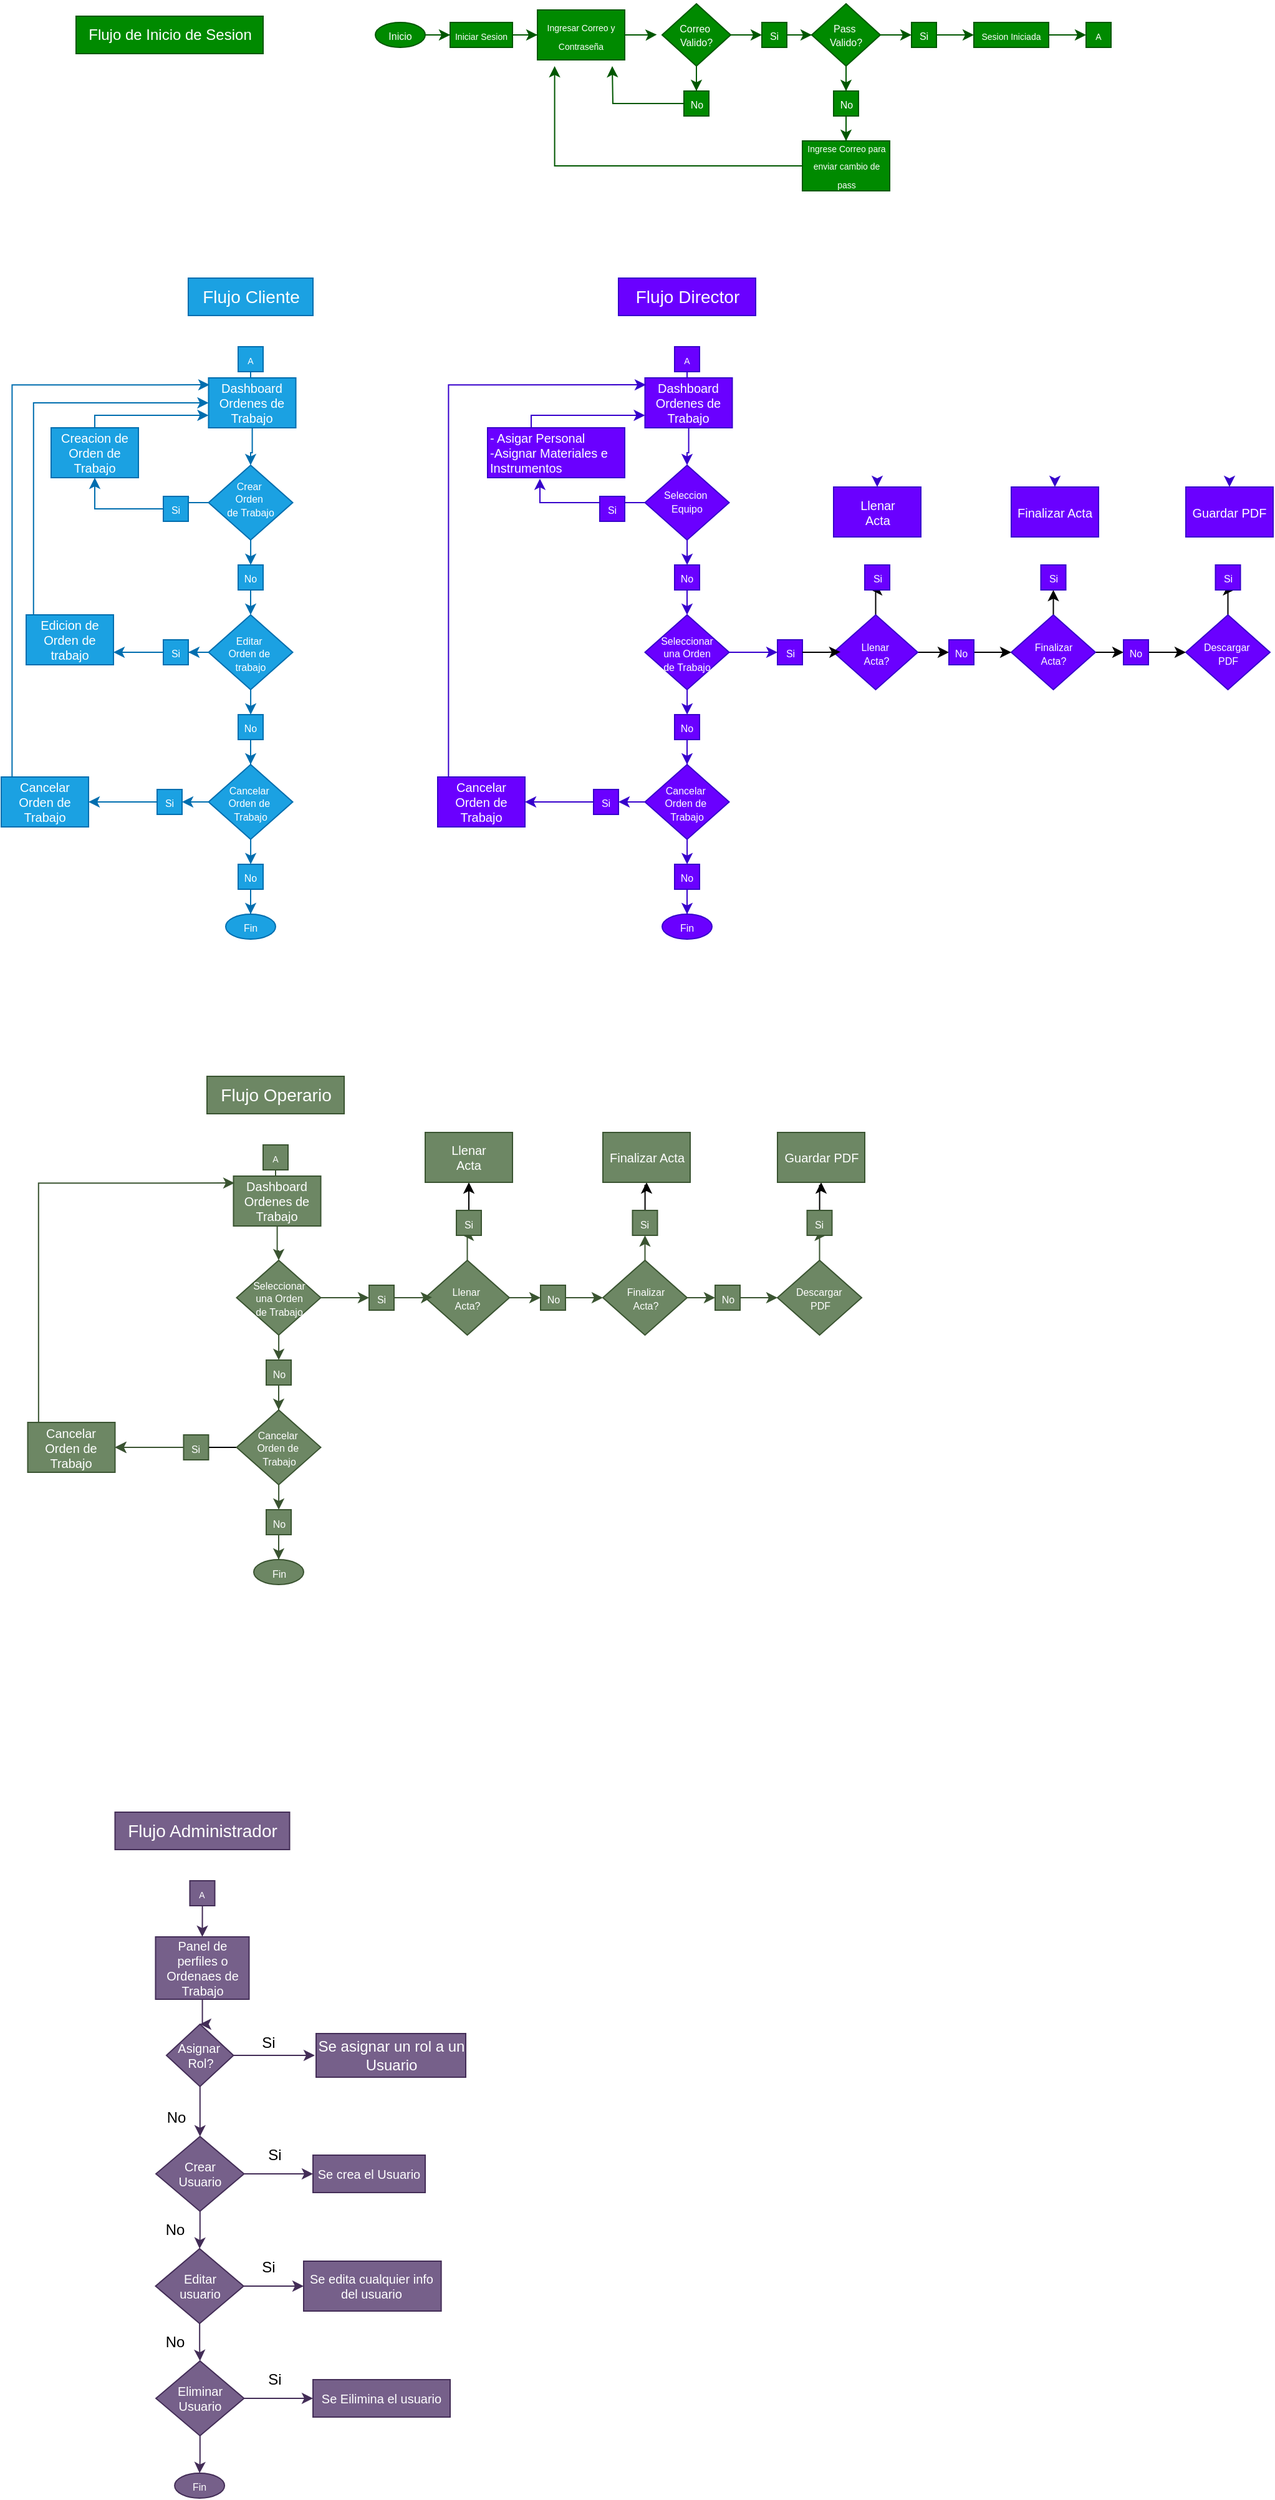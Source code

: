 <mxfile version="28.0.6">
  <diagram name="Página-1" id="DdBMksFBqjsVNMTyTA0M">
    <mxGraphModel dx="1773" dy="4785" grid="1" gridSize="10" guides="1" tooltips="1" connect="1" arrows="1" fold="1" page="1" pageScale="1" pageWidth="1200" pageHeight="1920" math="0" shadow="0">
      <root>
        <mxCell id="0" />
        <mxCell id="1" parent="0" />
        <mxCell id="WyhSAhA2KApJdr7Rd0g4-9" style="edgeStyle=orthogonalEdgeStyle;rounded=0;orthogonalLoop=1;jettySize=auto;html=1;entryX=0;entryY=0.5;entryDx=0;entryDy=0;fillColor=#008a00;strokeColor=#005700;" parent="1" source="WyhSAhA2KApJdr7Rd0g4-1" target="WyhSAhA2KApJdr7Rd0g4-4" edge="1">
          <mxGeometry relative="1" as="geometry" />
        </mxCell>
        <mxCell id="WyhSAhA2KApJdr7Rd0g4-1" value="&lt;font style=&quot;font-size: 8px;&quot;&gt;Inicio&lt;/font&gt;" style="ellipse;whiteSpace=wrap;html=1;fillColor=#008a00;fontColor=#ffffff;strokeColor=#005700;" parent="1" vertex="1">
          <mxGeometry x="320" y="-3765" width="40" height="20" as="geometry" />
        </mxCell>
        <mxCell id="qcbMB3I00EtHF7ef91Au-6" style="edgeStyle=orthogonalEdgeStyle;rounded=0;orthogonalLoop=1;jettySize=auto;html=1;entryX=0.5;entryY=0;entryDx=0;entryDy=0;fillColor=#008a00;strokeColor=#005700;" parent="1" source="WyhSAhA2KApJdr7Rd0g4-2" target="WyhSAhA2KApJdr7Rd0g4-13" edge="1">
          <mxGeometry relative="1" as="geometry" />
        </mxCell>
        <mxCell id="WyhSAhA2KApJdr7Rd0g4-2" value="&lt;div style=&quot;line-height: 70%;&quot;&gt;&lt;span style=&quot;font-size: 8px;&quot;&gt;Correo&amp;nbsp;&lt;/span&gt;&lt;/div&gt;&lt;div style=&quot;line-height: 70%;&quot;&gt;&lt;span style=&quot;font-size: 8px;&quot;&gt;Valido?&lt;/span&gt;&lt;/div&gt;" style="rhombus;whiteSpace=wrap;html=1;fillColor=#008a00;fontColor=#ffffff;strokeColor=#005700;" parent="1" vertex="1">
          <mxGeometry x="550" y="-3780" width="55" height="50" as="geometry" />
        </mxCell>
        <mxCell id="WyhSAhA2KApJdr7Rd0g4-8" style="edgeStyle=orthogonalEdgeStyle;rounded=0;orthogonalLoop=1;jettySize=auto;html=1;entryX=0;entryY=0.5;entryDx=0;entryDy=0;fillColor=#008a00;strokeColor=#005700;" parent="1" source="WyhSAhA2KApJdr7Rd0g4-4" target="WyhSAhA2KApJdr7Rd0g4-7" edge="1">
          <mxGeometry relative="1" as="geometry" />
        </mxCell>
        <mxCell id="WyhSAhA2KApJdr7Rd0g4-4" value="&lt;font style=&quot;font-size: 7px;&quot;&gt;Iniciar Sesion&lt;/font&gt;" style="rounded=0;whiteSpace=wrap;html=1;fillColor=#008a00;fontColor=#ffffff;strokeColor=#005700;" parent="1" vertex="1">
          <mxGeometry x="380" y="-3765" width="50" height="20" as="geometry" />
        </mxCell>
        <mxCell id="WyhSAhA2KApJdr7Rd0g4-16" style="edgeStyle=orthogonalEdgeStyle;rounded=0;orthogonalLoop=1;jettySize=auto;html=1;exitX=0.5;exitY=0;exitDx=0;exitDy=0;fillColor=#008a00;strokeColor=#005700;" parent="1" source="WyhSAhA2KApJdr7Rd0g4-7" edge="1">
          <mxGeometry relative="1" as="geometry">
            <mxPoint x="485.238" y="-3775" as="targetPoint" />
          </mxGeometry>
        </mxCell>
        <mxCell id="WyhSAhA2KApJdr7Rd0g4-7" value="&lt;font style=&quot;font-size: 7px;&quot;&gt;Ingresar Correo y Contraseña&lt;/font&gt;" style="rounded=0;whiteSpace=wrap;html=1;fillColor=#008a00;fontColor=#ffffff;strokeColor=#005700;" parent="1" vertex="1">
          <mxGeometry x="450" y="-3775" width="70" height="40" as="geometry" />
        </mxCell>
        <mxCell id="WyhSAhA2KApJdr7Rd0g4-11" style="edgeStyle=orthogonalEdgeStyle;rounded=0;orthogonalLoop=1;jettySize=auto;html=1;entryX=-0.078;entryY=0.495;entryDx=0;entryDy=0;entryPerimeter=0;fillColor=#008a00;strokeColor=#005700;" parent="1" source="WyhSAhA2KApJdr7Rd0g4-7" target="WyhSAhA2KApJdr7Rd0g4-2" edge="1">
          <mxGeometry relative="1" as="geometry" />
        </mxCell>
        <mxCell id="WyhSAhA2KApJdr7Rd0g4-13" value="&lt;font style=&quot;font-size: 8px;&quot;&gt;No&lt;/font&gt;" style="rounded=0;whiteSpace=wrap;html=1;fillColor=#008a00;fontColor=#ffffff;strokeColor=#005700;" parent="1" vertex="1">
          <mxGeometry x="567.5" y="-3710" width="20" height="20" as="geometry" />
        </mxCell>
        <mxCell id="WyhSAhA2KApJdr7Rd0g4-15" style="edgeStyle=orthogonalEdgeStyle;rounded=0;orthogonalLoop=1;jettySize=auto;html=1;fillColor=#008a00;strokeColor=#005700;" parent="1" source="WyhSAhA2KApJdr7Rd0g4-13" edge="1">
          <mxGeometry relative="1" as="geometry">
            <mxPoint x="510" y="-3730" as="targetPoint" />
          </mxGeometry>
        </mxCell>
        <mxCell id="WyhSAhA2KApJdr7Rd0g4-32" style="edgeStyle=orthogonalEdgeStyle;rounded=0;orthogonalLoop=1;jettySize=auto;html=1;entryX=0;entryY=0.5;entryDx=0;entryDy=0;fillColor=#008a00;strokeColor=#005700;" parent="1" source="WyhSAhA2KApJdr7Rd0g4-17" target="WyhSAhA2KApJdr7Rd0g4-31" edge="1">
          <mxGeometry relative="1" as="geometry" />
        </mxCell>
        <mxCell id="qcbMB3I00EtHF7ef91Au-7" style="edgeStyle=orthogonalEdgeStyle;rounded=0;orthogonalLoop=1;jettySize=auto;html=1;entryX=0.5;entryY=0;entryDx=0;entryDy=0;fillColor=#008a00;strokeColor=#005700;" parent="1" source="WyhSAhA2KApJdr7Rd0g4-17" target="WyhSAhA2KApJdr7Rd0g4-19" edge="1">
          <mxGeometry relative="1" as="geometry" />
        </mxCell>
        <mxCell id="WyhSAhA2KApJdr7Rd0g4-17" value="&lt;div style=&quot;line-height: 70%;&quot;&gt;&lt;span style=&quot;font-size: 8px;&quot;&gt;Pass&amp;nbsp;&lt;/span&gt;&lt;/div&gt;&lt;div style=&quot;line-height: 70%;&quot;&gt;&lt;span style=&quot;font-size: 8px;&quot;&gt;Valido?&lt;/span&gt;&lt;/div&gt;" style="rhombus;whiteSpace=wrap;html=1;fillColor=#008a00;fontColor=#ffffff;strokeColor=#005700;" parent="1" vertex="1">
          <mxGeometry x="670" y="-3780" width="55" height="50" as="geometry" />
        </mxCell>
        <mxCell id="WyhSAhA2KApJdr7Rd0g4-18" style="edgeStyle=orthogonalEdgeStyle;rounded=0;orthogonalLoop=1;jettySize=auto;html=1;entryX=0;entryY=0.5;entryDx=0;entryDy=0;fillColor=#008a00;strokeColor=#005700;" parent="1" source="WyhSAhA2KApJdr7Rd0g4-2" target="WyhSAhA2KApJdr7Rd0g4-28" edge="1">
          <mxGeometry relative="1" as="geometry" />
        </mxCell>
        <mxCell id="WyhSAhA2KApJdr7Rd0g4-27" style="edgeStyle=orthogonalEdgeStyle;rounded=0;orthogonalLoop=1;jettySize=auto;html=1;entryX=0.5;entryY=0;entryDx=0;entryDy=0;fillColor=#008a00;strokeColor=#005700;" parent="1" source="WyhSAhA2KApJdr7Rd0g4-19" target="WyhSAhA2KApJdr7Rd0g4-24" edge="1">
          <mxGeometry relative="1" as="geometry" />
        </mxCell>
        <mxCell id="WyhSAhA2KApJdr7Rd0g4-19" value="&lt;font style=&quot;font-size: 8px;&quot;&gt;No&lt;/font&gt;" style="rounded=0;whiteSpace=wrap;html=1;fillColor=#008a00;fontColor=#ffffff;strokeColor=#005700;" parent="1" vertex="1">
          <mxGeometry x="687.5" y="-3710" width="20" height="20" as="geometry" />
        </mxCell>
        <mxCell id="WyhSAhA2KApJdr7Rd0g4-24" value="&lt;font style=&quot;font-size: 7px;&quot;&gt;Ingrese Correo para enviar cambio de pass&lt;/font&gt;" style="rounded=0;whiteSpace=wrap;html=1;textDirection=ltr;labelPosition=center;verticalLabelPosition=middle;align=center;verticalAlign=middle;spacing=1;spacingBottom=3;fillColor=#008a00;fontColor=#ffffff;strokeColor=#005700;" parent="1" vertex="1">
          <mxGeometry x="662.5" y="-3670" width="70" height="40" as="geometry" />
        </mxCell>
        <mxCell id="WyhSAhA2KApJdr7Rd0g4-30" style="edgeStyle=orthogonalEdgeStyle;rounded=0;orthogonalLoop=1;jettySize=auto;html=1;entryX=0;entryY=0.5;entryDx=0;entryDy=0;fillColor=#008a00;strokeColor=#005700;" parent="1" source="WyhSAhA2KApJdr7Rd0g4-28" target="WyhSAhA2KApJdr7Rd0g4-17" edge="1">
          <mxGeometry relative="1" as="geometry" />
        </mxCell>
        <mxCell id="WyhSAhA2KApJdr7Rd0g4-28" value="&lt;font style=&quot;font-size: 8px;&quot;&gt;Si&lt;/font&gt;" style="rounded=0;whiteSpace=wrap;html=1;fillColor=#008a00;fontColor=#ffffff;strokeColor=#005700;" parent="1" vertex="1">
          <mxGeometry x="630" y="-3765" width="20" height="20" as="geometry" />
        </mxCell>
        <mxCell id="WyhSAhA2KApJdr7Rd0g4-35" style="edgeStyle=orthogonalEdgeStyle;rounded=0;orthogonalLoop=1;jettySize=auto;html=1;entryX=0;entryY=0.5;entryDx=0;entryDy=0;fillColor=#008a00;strokeColor=#005700;" parent="1" source="WyhSAhA2KApJdr7Rd0g4-31" target="WyhSAhA2KApJdr7Rd0g4-34" edge="1">
          <mxGeometry relative="1" as="geometry" />
        </mxCell>
        <mxCell id="WyhSAhA2KApJdr7Rd0g4-31" value="&lt;font style=&quot;font-size: 8px;&quot;&gt;Si&lt;/font&gt;" style="rounded=0;whiteSpace=wrap;html=1;fillColor=#008a00;fontColor=#ffffff;strokeColor=#005700;" parent="1" vertex="1">
          <mxGeometry x="750" y="-3765" width="20" height="20" as="geometry" />
        </mxCell>
        <mxCell id="WyhSAhA2KApJdr7Rd0g4-33" style="edgeStyle=orthogonalEdgeStyle;rounded=0;orthogonalLoop=1;jettySize=auto;html=1;entryX=0.197;entryY=1.125;entryDx=0;entryDy=0;entryPerimeter=0;fillColor=#008a00;strokeColor=#005700;" parent="1" source="WyhSAhA2KApJdr7Rd0g4-24" target="WyhSAhA2KApJdr7Rd0g4-7" edge="1">
          <mxGeometry relative="1" as="geometry">
            <mxPoint x="463" y="-3790" as="targetPoint" />
          </mxGeometry>
        </mxCell>
        <mxCell id="WyhSAhA2KApJdr7Rd0g4-39" style="edgeStyle=orthogonalEdgeStyle;rounded=0;orthogonalLoop=1;jettySize=auto;html=1;entryX=0;entryY=0.5;entryDx=0;entryDy=0;fillColor=#008a00;strokeColor=#005700;" parent="1" source="WyhSAhA2KApJdr7Rd0g4-34" target="WyhSAhA2KApJdr7Rd0g4-38" edge="1">
          <mxGeometry relative="1" as="geometry" />
        </mxCell>
        <mxCell id="WyhSAhA2KApJdr7Rd0g4-34" value="&lt;span style=&quot;font-size: 7px;&quot;&gt;Sesion Iniciada&lt;/span&gt;" style="rounded=0;whiteSpace=wrap;html=1;fillColor=#008a00;fontColor=#ffffff;strokeColor=#005700;" parent="1" vertex="1">
          <mxGeometry x="800" y="-3765" width="60" height="20" as="geometry" />
        </mxCell>
        <mxCell id="WyhSAhA2KApJdr7Rd0g4-36" value="Flujo de Inicio de Sesion" style="text;html=1;align=center;verticalAlign=middle;resizable=0;points=[];autosize=1;strokeColor=#005700;fillColor=#008a00;fontColor=#ffffff;" parent="1" vertex="1">
          <mxGeometry x="80" y="-3770" width="150" height="30" as="geometry" />
        </mxCell>
        <mxCell id="WyhSAhA2KApJdr7Rd0g4-37" value="Flujo Cliente" style="text;html=1;align=center;verticalAlign=middle;resizable=0;points=[];autosize=1;strokeColor=#006EAF;fillColor=#1ba1e2;fontColor=#ffffff;fontSize=14;" parent="1" vertex="1">
          <mxGeometry x="170" y="-3560" width="100" height="30" as="geometry" />
        </mxCell>
        <mxCell id="WyhSAhA2KApJdr7Rd0g4-38" value="&lt;span style=&quot;font-size: 7px;&quot;&gt;A&lt;/span&gt;" style="rounded=0;whiteSpace=wrap;html=1;fillColor=#008a00;fontColor=#ffffff;strokeColor=#005700;" parent="1" vertex="1">
          <mxGeometry x="890" y="-3765" width="20" height="20" as="geometry" />
        </mxCell>
        <mxCell id="qcbMB3I00EtHF7ef91Au-4" style="edgeStyle=orthogonalEdgeStyle;rounded=0;orthogonalLoop=1;jettySize=auto;html=1;entryX=0.5;entryY=0;entryDx=0;entryDy=0;fillColor=#1ba1e2;strokeColor=#006EAF;" parent="1" source="WyhSAhA2KApJdr7Rd0g4-40" target="qcbMB3I00EtHF7ef91Au-2" edge="1">
          <mxGeometry relative="1" as="geometry" />
        </mxCell>
        <mxCell id="WyhSAhA2KApJdr7Rd0g4-40" value="&lt;span style=&quot;font-size: 7px;&quot;&gt;A&lt;/span&gt;" style="rounded=0;whiteSpace=wrap;html=1;fillColor=#1ba1e2;fontColor=#ffffff;strokeColor=#006EAF;" parent="1" vertex="1">
          <mxGeometry x="210" y="-3505" width="20" height="20" as="geometry" />
        </mxCell>
        <mxCell id="qcbMB3I00EtHF7ef91Au-9" style="edgeStyle=orthogonalEdgeStyle;rounded=0;orthogonalLoop=1;jettySize=auto;html=1;entryX=0.5;entryY=0;entryDx=0;entryDy=0;fillColor=#1ba1e2;strokeColor=#006EAF;" parent="1" source="qcbMB3I00EtHF7ef91Au-2" target="qcbMB3I00EtHF7ef91Au-5" edge="1">
          <mxGeometry relative="1" as="geometry" />
        </mxCell>
        <mxCell id="qcbMB3I00EtHF7ef91Au-2" value="&lt;font&gt;Dashboard Ordenes de Trabajo&lt;/font&gt;" style="rounded=0;whiteSpace=wrap;html=1;fillColor=#1ba1e2;fontColor=#ffffff;strokeColor=#006EAF;fontSize=10;" parent="1" vertex="1">
          <mxGeometry x="186.25" y="-3480" width="70" height="40" as="geometry" />
        </mxCell>
        <mxCell id="qcbMB3I00EtHF7ef91Au-17" style="edgeStyle=orthogonalEdgeStyle;rounded=0;orthogonalLoop=1;jettySize=auto;html=1;fillColor=#1ba1e2;strokeColor=#006EAF;" parent="1" source="qcbMB3I00EtHF7ef91Au-5" target="qcbMB3I00EtHF7ef91Au-16" edge="1">
          <mxGeometry relative="1" as="geometry" />
        </mxCell>
        <mxCell id="qcbMB3I00EtHF7ef91Au-28" style="edgeStyle=orthogonalEdgeStyle;rounded=0;orthogonalLoop=1;jettySize=auto;html=1;entryX=0.5;entryY=0;entryDx=0;entryDy=0;fillColor=#1ba1e2;strokeColor=#006EAF;" parent="1" source="qcbMB3I00EtHF7ef91Au-5" target="qcbMB3I00EtHF7ef91Au-18" edge="1">
          <mxGeometry relative="1" as="geometry" />
        </mxCell>
        <mxCell id="qcbMB3I00EtHF7ef91Au-5" value="&lt;div style=&quot;line-height: 70%;&quot;&gt;&lt;span style=&quot;font-size: 8px;&quot;&gt;Crear&amp;nbsp;&lt;/span&gt;&lt;/div&gt;&lt;div style=&quot;line-height: 70%;&quot;&gt;&lt;span style=&quot;font-size: 8px;&quot;&gt;Orden&amp;nbsp;&lt;/span&gt;&lt;/div&gt;&lt;div style=&quot;line-height: 70%;&quot;&gt;&lt;span style=&quot;font-size: 8px;&quot;&gt;de Trabajo&lt;/span&gt;&lt;/div&gt;" style="rhombus;whiteSpace=wrap;html=1;fillColor=#1ba1e2;fontColor=#ffffff;strokeColor=#006EAF;spacingBottom=6;" parent="1" vertex="1">
          <mxGeometry x="186.25" y="-3410" width="67.5" height="60" as="geometry" />
        </mxCell>
        <mxCell id="qcbMB3I00EtHF7ef91Au-21" style="edgeStyle=orthogonalEdgeStyle;rounded=0;orthogonalLoop=1;jettySize=auto;html=1;entryX=0.5;entryY=1;entryDx=0;entryDy=0;fillColor=#1ba1e2;strokeColor=#006EAF;" parent="1" source="qcbMB3I00EtHF7ef91Au-16" target="qcbMB3I00EtHF7ef91Au-20" edge="1">
          <mxGeometry relative="1" as="geometry" />
        </mxCell>
        <mxCell id="qcbMB3I00EtHF7ef91Au-16" value="&lt;font style=&quot;font-size: 8px;&quot;&gt;Si&lt;/font&gt;" style="rounded=0;whiteSpace=wrap;html=1;fillColor=#1ba1e2;fontColor=#ffffff;strokeColor=#006EAF;" parent="1" vertex="1">
          <mxGeometry x="150" y="-3385" width="20" height="20" as="geometry" />
        </mxCell>
        <mxCell id="qcbMB3I00EtHF7ef91Au-29" style="edgeStyle=orthogonalEdgeStyle;rounded=0;orthogonalLoop=1;jettySize=auto;html=1;fillColor=#1ba1e2;strokeColor=#006EAF;" parent="1" source="qcbMB3I00EtHF7ef91Au-18" target="qcbMB3I00EtHF7ef91Au-25" edge="1">
          <mxGeometry relative="1" as="geometry" />
        </mxCell>
        <mxCell id="qcbMB3I00EtHF7ef91Au-18" value="&lt;font style=&quot;font-size: 8px;&quot;&gt;No&lt;/font&gt;" style="rounded=0;whiteSpace=wrap;html=1;fillColor=#1ba1e2;fontColor=#ffffff;strokeColor=#006EAF;" parent="1" vertex="1">
          <mxGeometry x="210" y="-3330" width="20" height="20" as="geometry" />
        </mxCell>
        <mxCell id="qcbMB3I00EtHF7ef91Au-36" style="edgeStyle=orthogonalEdgeStyle;rounded=0;orthogonalLoop=1;jettySize=auto;html=1;entryX=0;entryY=0.75;entryDx=0;entryDy=0;exitX=0.5;exitY=0;exitDx=0;exitDy=0;fillColor=#1ba1e2;strokeColor=#006EAF;" parent="1" source="qcbMB3I00EtHF7ef91Au-20" target="qcbMB3I00EtHF7ef91Au-2" edge="1">
          <mxGeometry relative="1" as="geometry">
            <Array as="points">
              <mxPoint x="95" y="-3450" />
            </Array>
          </mxGeometry>
        </mxCell>
        <mxCell id="qcbMB3I00EtHF7ef91Au-20" value="&lt;font&gt;Creacion de Orden de Trabajo&lt;/font&gt;" style="rounded=0;whiteSpace=wrap;html=1;fillColor=#1ba1e2;fontColor=#ffffff;strokeColor=#006EAF;fontSize=10;" parent="1" vertex="1">
          <mxGeometry x="60" y="-3440" width="70" height="40" as="geometry" />
        </mxCell>
        <mxCell id="qcbMB3I00EtHF7ef91Au-32" style="edgeStyle=orthogonalEdgeStyle;rounded=0;orthogonalLoop=1;jettySize=auto;html=1;fillColor=#1ba1e2;strokeColor=#006EAF;" parent="1" source="qcbMB3I00EtHF7ef91Au-25" target="qcbMB3I00EtHF7ef91Au-30" edge="1">
          <mxGeometry relative="1" as="geometry" />
        </mxCell>
        <mxCell id="qcbMB3I00EtHF7ef91Au-39" style="edgeStyle=orthogonalEdgeStyle;rounded=0;orthogonalLoop=1;jettySize=auto;html=1;entryX=0.5;entryY=0;entryDx=0;entryDy=0;fillColor=#1ba1e2;strokeColor=#006EAF;" parent="1" source="qcbMB3I00EtHF7ef91Au-25" target="qcbMB3I00EtHF7ef91Au-37" edge="1">
          <mxGeometry relative="1" as="geometry" />
        </mxCell>
        <mxCell id="qcbMB3I00EtHF7ef91Au-25" value="&lt;div style=&quot;line-height: 70%;&quot;&gt;&lt;span style=&quot;font-size: 8px;&quot;&gt;Editar&amp;nbsp;&lt;/span&gt;&lt;/div&gt;&lt;div style=&quot;line-height: 70%;&quot;&gt;&lt;span style=&quot;font-size: 8px;&quot;&gt;Orden de&amp;nbsp;&lt;/span&gt;&lt;/div&gt;&lt;div style=&quot;line-height: 70%;&quot;&gt;&lt;span style=&quot;font-size: 8px;&quot;&gt;trabajo&lt;/span&gt;&lt;/div&gt;" style="rhombus;whiteSpace=wrap;html=1;fillColor=#1ba1e2;fontColor=#ffffff;strokeColor=#006EAF;spacingBottom=-1;" parent="1" vertex="1">
          <mxGeometry x="186.25" y="-3290" width="67.5" height="60" as="geometry" />
        </mxCell>
        <mxCell id="qcbMB3I00EtHF7ef91Au-34" style="edgeStyle=orthogonalEdgeStyle;rounded=0;orthogonalLoop=1;jettySize=auto;html=1;entryX=1;entryY=0.75;entryDx=0;entryDy=0;fillColor=#1ba1e2;strokeColor=#006EAF;" parent="1" source="qcbMB3I00EtHF7ef91Au-30" target="qcbMB3I00EtHF7ef91Au-33" edge="1">
          <mxGeometry relative="1" as="geometry" />
        </mxCell>
        <mxCell id="qcbMB3I00EtHF7ef91Au-30" value="&lt;font style=&quot;font-size: 8px;&quot;&gt;Si&lt;/font&gt;" style="rounded=0;whiteSpace=wrap;html=1;fillColor=#1ba1e2;fontColor=#ffffff;strokeColor=#006EAF;" parent="1" vertex="1">
          <mxGeometry x="150" y="-3270" width="20" height="20" as="geometry" />
        </mxCell>
        <mxCell id="qcbMB3I00EtHF7ef91Au-48" style="edgeStyle=orthogonalEdgeStyle;rounded=0;orthogonalLoop=1;jettySize=auto;html=1;entryX=0;entryY=0.5;entryDx=0;entryDy=0;exitX=0.084;exitY=0;exitDx=0;exitDy=0;exitPerimeter=0;fillColor=#1ba1e2;strokeColor=#006EAF;" parent="1" source="qcbMB3I00EtHF7ef91Au-33" target="qcbMB3I00EtHF7ef91Au-2" edge="1">
          <mxGeometry relative="1" as="geometry" />
        </mxCell>
        <mxCell id="qcbMB3I00EtHF7ef91Au-33" value="&lt;font&gt;Edicion de Orden de trabajo&lt;/font&gt;" style="rounded=0;whiteSpace=wrap;html=1;fillColor=#1ba1e2;fontColor=#ffffff;strokeColor=#006EAF;fontSize=10;" parent="1" vertex="1">
          <mxGeometry x="40" y="-3290" width="70" height="40" as="geometry" />
        </mxCell>
        <mxCell id="qcbMB3I00EtHF7ef91Au-42" style="edgeStyle=orthogonalEdgeStyle;rounded=0;orthogonalLoop=1;jettySize=auto;html=1;entryX=0.5;entryY=0;entryDx=0;entryDy=0;fillColor=#1ba1e2;strokeColor=#006EAF;" parent="1" source="qcbMB3I00EtHF7ef91Au-37" target="qcbMB3I00EtHF7ef91Au-41" edge="1">
          <mxGeometry relative="1" as="geometry" />
        </mxCell>
        <mxCell id="qcbMB3I00EtHF7ef91Au-37" value="&lt;font style=&quot;font-size: 8px;&quot;&gt;No&lt;/font&gt;" style="rounded=0;whiteSpace=wrap;html=1;fillColor=#1ba1e2;fontColor=#ffffff;strokeColor=#006EAF;" parent="1" vertex="1">
          <mxGeometry x="210" y="-3210" width="20" height="20" as="geometry" />
        </mxCell>
        <mxCell id="qcbMB3I00EtHF7ef91Au-40" style="edgeStyle=orthogonalEdgeStyle;rounded=0;orthogonalLoop=1;jettySize=auto;html=1;entryX=0.5;entryY=0;entryDx=0;entryDy=0;fillColor=#1ba1e2;strokeColor=#006EAF;" parent="1" source="qcbMB3I00EtHF7ef91Au-41" target="qcbMB3I00EtHF7ef91Au-49" edge="1">
          <mxGeometry relative="1" as="geometry">
            <mxPoint x="220" y="-3090" as="targetPoint" />
          </mxGeometry>
        </mxCell>
        <mxCell id="qcbMB3I00EtHF7ef91Au-44" style="edgeStyle=orthogonalEdgeStyle;rounded=0;orthogonalLoop=1;jettySize=auto;html=1;entryX=1;entryY=0.5;entryDx=0;entryDy=0;fillColor=#1ba1e2;strokeColor=#006EAF;" parent="1" source="qcbMB3I00EtHF7ef91Au-41" target="qcbMB3I00EtHF7ef91Au-43" edge="1">
          <mxGeometry relative="1" as="geometry" />
        </mxCell>
        <mxCell id="qcbMB3I00EtHF7ef91Au-41" value="&lt;div style=&quot;line-height: 70%;&quot;&gt;&lt;span style=&quot;font-size: 8px;&quot;&gt;Cancelar&amp;nbsp;&lt;/span&gt;&lt;/div&gt;&lt;div style=&quot;line-height: 70%;&quot;&gt;&lt;span style=&quot;font-size: 8px;&quot;&gt;Orden de&amp;nbsp;&lt;/span&gt;&lt;/div&gt;&lt;div style=&quot;line-height: 70%;&quot;&gt;&lt;span style=&quot;font-size: 8px;&quot;&gt;Trabajo&lt;/span&gt;&lt;/div&gt;" style="rhombus;whiteSpace=wrap;html=1;fillColor=#1ba1e2;fontColor=#ffffff;strokeColor=#006EAF;spacingBottom=-1;" parent="1" vertex="1">
          <mxGeometry x="186.25" y="-3170" width="67.5" height="60" as="geometry" />
        </mxCell>
        <mxCell id="qcbMB3I00EtHF7ef91Au-46" style="edgeStyle=orthogonalEdgeStyle;rounded=0;orthogonalLoop=1;jettySize=auto;html=1;entryX=1;entryY=0.5;entryDx=0;entryDy=0;fillColor=#1ba1e2;strokeColor=#006EAF;" parent="1" source="qcbMB3I00EtHF7ef91Au-43" target="qcbMB3I00EtHF7ef91Au-45" edge="1">
          <mxGeometry relative="1" as="geometry" />
        </mxCell>
        <mxCell id="qcbMB3I00EtHF7ef91Au-43" value="&lt;font style=&quot;font-size: 8px;&quot;&gt;Si&lt;/font&gt;" style="rounded=0;whiteSpace=wrap;html=1;fillColor=#1ba1e2;fontColor=#ffffff;strokeColor=#006EAF;" parent="1" vertex="1">
          <mxGeometry x="145" y="-3150" width="20" height="20" as="geometry" />
        </mxCell>
        <mxCell id="qcbMB3I00EtHF7ef91Au-45" value="&lt;font&gt;Cancelar Orden de Trabajo&lt;/font&gt;" style="rounded=0;whiteSpace=wrap;html=1;fillColor=#1ba1e2;fontColor=#ffffff;strokeColor=#006EAF;fontSize=10;" parent="1" vertex="1">
          <mxGeometry x="20" y="-3160" width="70" height="40" as="geometry" />
        </mxCell>
        <mxCell id="qcbMB3I00EtHF7ef91Au-47" style="edgeStyle=orthogonalEdgeStyle;rounded=0;orthogonalLoop=1;jettySize=auto;html=1;entryX=0.011;entryY=0.139;entryDx=0;entryDy=0;entryPerimeter=0;exitX=0.124;exitY=0;exitDx=0;exitDy=0;exitPerimeter=0;fillColor=#1ba1e2;strokeColor=#006EAF;" parent="1" source="qcbMB3I00EtHF7ef91Au-45" target="qcbMB3I00EtHF7ef91Au-2" edge="1">
          <mxGeometry relative="1" as="geometry" />
        </mxCell>
        <mxCell id="qcbMB3I00EtHF7ef91Au-52" style="edgeStyle=orthogonalEdgeStyle;rounded=0;orthogonalLoop=1;jettySize=auto;html=1;entryX=0.5;entryY=0;entryDx=0;entryDy=0;fillColor=#1ba1e2;strokeColor=#006EAF;" parent="1" source="qcbMB3I00EtHF7ef91Au-49" target="qcbMB3I00EtHF7ef91Au-51" edge="1">
          <mxGeometry relative="1" as="geometry" />
        </mxCell>
        <mxCell id="qcbMB3I00EtHF7ef91Au-49" value="&lt;font style=&quot;font-size: 8px;&quot;&gt;No&lt;/font&gt;" style="rounded=0;whiteSpace=wrap;html=1;fillColor=#1ba1e2;fontColor=#ffffff;strokeColor=#006EAF;" parent="1" vertex="1">
          <mxGeometry x="210" y="-3090" width="20" height="20" as="geometry" />
        </mxCell>
        <mxCell id="qcbMB3I00EtHF7ef91Au-51" value="&lt;font style=&quot;font-size: 8px;&quot;&gt;Fin&lt;/font&gt;" style="ellipse;whiteSpace=wrap;html=1;fillColor=#1ba1e2;fontColor=#ffffff;strokeColor=#006EAF;" parent="1" vertex="1">
          <mxGeometry x="200" y="-3050" width="40" height="20" as="geometry" />
        </mxCell>
        <mxCell id="qcbMB3I00EtHF7ef91Au-53" value="Flujo Director" style="text;html=1;align=center;verticalAlign=middle;resizable=0;points=[];autosize=1;strokeColor=#3700CC;fillColor=#6a00ff;fontColor=#ffffff;fontSize=14;" parent="1" vertex="1">
          <mxGeometry x="515" y="-3560" width="110" height="30" as="geometry" />
        </mxCell>
        <mxCell id="qcbMB3I00EtHF7ef91Au-54" style="edgeStyle=orthogonalEdgeStyle;rounded=0;orthogonalLoop=1;jettySize=auto;html=1;entryX=0.5;entryY=0;entryDx=0;entryDy=0;fillColor=#6a00ff;strokeColor=#3700CC;" parent="1" source="qcbMB3I00EtHF7ef91Au-55" target="qcbMB3I00EtHF7ef91Au-57" edge="1">
          <mxGeometry relative="1" as="geometry" />
        </mxCell>
        <mxCell id="qcbMB3I00EtHF7ef91Au-55" value="&lt;span style=&quot;font-size: 7px;&quot;&gt;A&lt;/span&gt;" style="rounded=0;whiteSpace=wrap;html=1;fillColor=#6a00ff;fontColor=#ffffff;strokeColor=#3700CC;" parent="1" vertex="1">
          <mxGeometry x="560" y="-3505" width="20" height="20" as="geometry" />
        </mxCell>
        <mxCell id="qcbMB3I00EtHF7ef91Au-56" style="edgeStyle=orthogonalEdgeStyle;rounded=0;orthogonalLoop=1;jettySize=auto;html=1;entryX=0.5;entryY=0;entryDx=0;entryDy=0;fillColor=#6a00ff;strokeColor=#3700CC;" parent="1" source="qcbMB3I00EtHF7ef91Au-57" target="qcbMB3I00EtHF7ef91Au-60" edge="1">
          <mxGeometry relative="1" as="geometry" />
        </mxCell>
        <mxCell id="qcbMB3I00EtHF7ef91Au-57" value="&lt;font&gt;Dashboard Ordenes de Trabajo&lt;/font&gt;" style="rounded=0;whiteSpace=wrap;html=1;fillColor=#6a00ff;fontColor=#ffffff;strokeColor=#3700CC;fontSize=10;" parent="1" vertex="1">
          <mxGeometry x="536.25" y="-3480" width="70" height="40" as="geometry" />
        </mxCell>
        <mxCell id="qcbMB3I00EtHF7ef91Au-58" style="edgeStyle=orthogonalEdgeStyle;rounded=0;orthogonalLoop=1;jettySize=auto;html=1;fillColor=#6a00ff;strokeColor=#3700CC;" parent="1" source="qcbMB3I00EtHF7ef91Au-60" target="qcbMB3I00EtHF7ef91Au-62" edge="1">
          <mxGeometry relative="1" as="geometry" />
        </mxCell>
        <mxCell id="qcbMB3I00EtHF7ef91Au-59" style="edgeStyle=orthogonalEdgeStyle;rounded=0;orthogonalLoop=1;jettySize=auto;html=1;entryX=0.5;entryY=0;entryDx=0;entryDy=0;fillColor=#6a00ff;strokeColor=#3700CC;" parent="1" source="qcbMB3I00EtHF7ef91Au-60" target="qcbMB3I00EtHF7ef91Au-64" edge="1">
          <mxGeometry relative="1" as="geometry" />
        </mxCell>
        <mxCell id="qcbMB3I00EtHF7ef91Au-60" value="&lt;div style=&quot;line-height: 70%;&quot;&gt;&lt;span style=&quot;font-size: 8px;&quot;&gt;Seleccion&amp;nbsp;&lt;/span&gt;&lt;/div&gt;&lt;div style=&quot;line-height: 70%;&quot;&gt;&lt;span style=&quot;font-size: 8px;&quot;&gt;Equipo&lt;/span&gt;&lt;/div&gt;" style="rhombus;whiteSpace=wrap;html=1;fillColor=#6a00ff;fontColor=#ffffff;strokeColor=#3700CC;spacingBottom=3;" parent="1" vertex="1">
          <mxGeometry x="536.25" y="-3410" width="67.5" height="60" as="geometry" />
        </mxCell>
        <mxCell id="qcbMB3I00EtHF7ef91Au-86" style="edgeStyle=orthogonalEdgeStyle;rounded=0;orthogonalLoop=1;jettySize=auto;html=1;entryX=0.386;entryY=1.021;entryDx=0;entryDy=0;entryPerimeter=0;fillColor=#6a00ff;strokeColor=#3700CC;" parent="1" source="qcbMB3I00EtHF7ef91Au-62" target="qcbMB3I00EtHF7ef91Au-66" edge="1">
          <mxGeometry relative="1" as="geometry">
            <Array as="points">
              <mxPoint x="452" y="-3380" />
              <mxPoint x="452" y="-3399" />
            </Array>
          </mxGeometry>
        </mxCell>
        <mxCell id="qcbMB3I00EtHF7ef91Au-62" value="&lt;font style=&quot;font-size: 8px;&quot;&gt;Si&lt;/font&gt;" style="rounded=0;whiteSpace=wrap;html=1;fillColor=#6a00ff;fontColor=#ffffff;strokeColor=#3700CC;" parent="1" vertex="1">
          <mxGeometry x="500" y="-3385" width="20" height="20" as="geometry" />
        </mxCell>
        <mxCell id="qcbMB3I00EtHF7ef91Au-63" style="edgeStyle=orthogonalEdgeStyle;rounded=0;orthogonalLoop=1;jettySize=auto;html=1;fillColor=#6a00ff;strokeColor=#3700CC;" parent="1" source="qcbMB3I00EtHF7ef91Au-64" target="qcbMB3I00EtHF7ef91Au-69" edge="1">
          <mxGeometry relative="1" as="geometry" />
        </mxCell>
        <mxCell id="qcbMB3I00EtHF7ef91Au-64" value="&lt;font style=&quot;font-size: 8px;&quot;&gt;No&lt;/font&gt;" style="rounded=0;whiteSpace=wrap;html=1;fillColor=#6a00ff;fontColor=#ffffff;strokeColor=#3700CC;" parent="1" vertex="1">
          <mxGeometry x="560" y="-3330" width="20" height="20" as="geometry" />
        </mxCell>
        <mxCell id="qcbMB3I00EtHF7ef91Au-65" style="edgeStyle=orthogonalEdgeStyle;rounded=0;orthogonalLoop=1;jettySize=auto;html=1;entryX=0;entryY=0.75;entryDx=0;entryDy=0;exitX=0.5;exitY=0;exitDx=0;exitDy=0;fillColor=#6a00ff;strokeColor=#3700CC;" parent="1" source="qcbMB3I00EtHF7ef91Au-66" target="qcbMB3I00EtHF7ef91Au-57" edge="1">
          <mxGeometry relative="1" as="geometry">
            <Array as="points">
              <mxPoint x="445" y="-3450" />
            </Array>
          </mxGeometry>
        </mxCell>
        <mxCell id="qcbMB3I00EtHF7ef91Au-66" value="- Asigar Personal&lt;br&gt;-Asignar Materiales e Instrumentos&lt;br&gt;&lt;div&gt;&lt;br&gt;&lt;/div&gt;" style="rounded=0;whiteSpace=wrap;html=1;fillColor=#6a00ff;fontColor=#ffffff;strokeColor=#3700CC;fontSize=10;spacingTop=11;align=left;" parent="1" vertex="1">
          <mxGeometry x="410" y="-3440" width="110" height="40" as="geometry" />
        </mxCell>
        <mxCell id="qcbMB3I00EtHF7ef91Au-67" style="edgeStyle=orthogonalEdgeStyle;rounded=0;orthogonalLoop=1;jettySize=auto;html=1;fillColor=#6a00ff;strokeColor=#3700CC;" parent="1" source="qcbMB3I00EtHF7ef91Au-69" target="qcbMB3I00EtHF7ef91Au-71" edge="1">
          <mxGeometry relative="1" as="geometry" />
        </mxCell>
        <mxCell id="qcbMB3I00EtHF7ef91Au-68" style="edgeStyle=orthogonalEdgeStyle;rounded=0;orthogonalLoop=1;jettySize=auto;html=1;entryX=0.5;entryY=0;entryDx=0;entryDy=0;fillColor=#6a00ff;strokeColor=#3700CC;" parent="1" source="qcbMB3I00EtHF7ef91Au-69" target="qcbMB3I00EtHF7ef91Au-75" edge="1">
          <mxGeometry relative="1" as="geometry" />
        </mxCell>
        <mxCell id="qcbMB3I00EtHF7ef91Au-69" value="&lt;div style=&quot;line-height: 70%;&quot;&gt;&lt;span style=&quot;font-size: 8px;&quot;&gt;Seleccionar&lt;br&gt;una Orden&lt;br&gt;de Trabajo&lt;/span&gt;&lt;/div&gt;" style="rhombus;whiteSpace=wrap;html=1;fillColor=#6a00ff;fontColor=#ffffff;strokeColor=#3700CC;spacingBottom=-1;" parent="1" vertex="1">
          <mxGeometry x="536.25" y="-3290" width="67.5" height="60" as="geometry" />
        </mxCell>
        <mxCell id="qcbMB3I00EtHF7ef91Au-71" value="&lt;font style=&quot;font-size: 8px;&quot;&gt;Si&lt;/font&gt;" style="rounded=0;whiteSpace=wrap;html=1;fillColor=#6a00ff;fontColor=#ffffff;strokeColor=#3700CC;" parent="1" vertex="1">
          <mxGeometry x="642.5" y="-3270" width="20" height="20" as="geometry" />
        </mxCell>
        <mxCell id="qcbMB3I00EtHF7ef91Au-74" style="edgeStyle=orthogonalEdgeStyle;rounded=0;orthogonalLoop=1;jettySize=auto;html=1;entryX=0.5;entryY=0;entryDx=0;entryDy=0;fillColor=#6a00ff;strokeColor=#3700CC;" parent="1" source="qcbMB3I00EtHF7ef91Au-75" target="qcbMB3I00EtHF7ef91Au-78" edge="1">
          <mxGeometry relative="1" as="geometry" />
        </mxCell>
        <mxCell id="qcbMB3I00EtHF7ef91Au-75" value="&lt;font style=&quot;font-size: 8px;&quot;&gt;No&lt;/font&gt;" style="rounded=0;whiteSpace=wrap;html=1;fillColor=#6a00ff;fontColor=#ffffff;strokeColor=#3700CC;" parent="1" vertex="1">
          <mxGeometry x="560" y="-3210" width="20" height="20" as="geometry" />
        </mxCell>
        <mxCell id="qcbMB3I00EtHF7ef91Au-76" style="edgeStyle=orthogonalEdgeStyle;rounded=0;orthogonalLoop=1;jettySize=auto;html=1;entryX=0.5;entryY=0;entryDx=0;entryDy=0;fillColor=#6a00ff;strokeColor=#3700CC;" parent="1" source="qcbMB3I00EtHF7ef91Au-78" target="qcbMB3I00EtHF7ef91Au-84" edge="1">
          <mxGeometry relative="1" as="geometry">
            <mxPoint x="570" y="-3090" as="targetPoint" />
          </mxGeometry>
        </mxCell>
        <mxCell id="qcbMB3I00EtHF7ef91Au-77" style="edgeStyle=orthogonalEdgeStyle;rounded=0;orthogonalLoop=1;jettySize=auto;html=1;entryX=1;entryY=0.5;entryDx=0;entryDy=0;fillColor=#6a00ff;strokeColor=#3700CC;" parent="1" source="qcbMB3I00EtHF7ef91Au-78" target="qcbMB3I00EtHF7ef91Au-80" edge="1">
          <mxGeometry relative="1" as="geometry" />
        </mxCell>
        <mxCell id="qcbMB3I00EtHF7ef91Au-78" value="&lt;div style=&quot;line-height: 70%;&quot;&gt;&lt;span style=&quot;font-size: 8px;&quot;&gt;Cancelar&amp;nbsp;&lt;/span&gt;&lt;/div&gt;&lt;div style=&quot;line-height: 70%;&quot;&gt;&lt;span style=&quot;font-size: 8px;&quot;&gt;Orden de&amp;nbsp;&lt;/span&gt;&lt;/div&gt;&lt;div style=&quot;line-height: 70%;&quot;&gt;&lt;span style=&quot;font-size: 8px;&quot;&gt;Trabajo&lt;/span&gt;&lt;/div&gt;" style="rhombus;whiteSpace=wrap;html=1;fillColor=#6a00ff;fontColor=#ffffff;strokeColor=#3700CC;spacingBottom=-1;" parent="1" vertex="1">
          <mxGeometry x="536.25" y="-3170" width="67.5" height="60" as="geometry" />
        </mxCell>
        <mxCell id="qcbMB3I00EtHF7ef91Au-79" style="edgeStyle=orthogonalEdgeStyle;rounded=0;orthogonalLoop=1;jettySize=auto;html=1;entryX=1;entryY=0.5;entryDx=0;entryDy=0;fillColor=#6a00ff;strokeColor=#3700CC;" parent="1" source="qcbMB3I00EtHF7ef91Au-80" target="qcbMB3I00EtHF7ef91Au-81" edge="1">
          <mxGeometry relative="1" as="geometry" />
        </mxCell>
        <mxCell id="qcbMB3I00EtHF7ef91Au-80" value="&lt;font style=&quot;font-size: 8px;&quot;&gt;Si&lt;/font&gt;" style="rounded=0;whiteSpace=wrap;html=1;fillColor=#6a00ff;fontColor=#ffffff;strokeColor=#3700CC;" parent="1" vertex="1">
          <mxGeometry x="495" y="-3150" width="20" height="20" as="geometry" />
        </mxCell>
        <mxCell id="qcbMB3I00EtHF7ef91Au-81" value="&lt;font&gt;Cancelar Orden de Trabajo&lt;/font&gt;" style="rounded=0;whiteSpace=wrap;html=1;fillColor=#6a00ff;fontColor=#ffffff;strokeColor=#3700CC;fontSize=10;" parent="1" vertex="1">
          <mxGeometry x="370" y="-3160" width="70" height="40" as="geometry" />
        </mxCell>
        <mxCell id="qcbMB3I00EtHF7ef91Au-82" style="edgeStyle=orthogonalEdgeStyle;rounded=0;orthogonalLoop=1;jettySize=auto;html=1;entryX=0.011;entryY=0.139;entryDx=0;entryDy=0;entryPerimeter=0;exitX=0.124;exitY=0;exitDx=0;exitDy=0;exitPerimeter=0;fillColor=#6a00ff;strokeColor=#3700CC;" parent="1" source="qcbMB3I00EtHF7ef91Au-81" target="qcbMB3I00EtHF7ef91Au-57" edge="1">
          <mxGeometry relative="1" as="geometry" />
        </mxCell>
        <mxCell id="qcbMB3I00EtHF7ef91Au-83" style="edgeStyle=orthogonalEdgeStyle;rounded=0;orthogonalLoop=1;jettySize=auto;html=1;entryX=0.5;entryY=0;entryDx=0;entryDy=0;fillColor=#6a00ff;strokeColor=#3700CC;" parent="1" source="qcbMB3I00EtHF7ef91Au-84" target="qcbMB3I00EtHF7ef91Au-85" edge="1">
          <mxGeometry relative="1" as="geometry" />
        </mxCell>
        <mxCell id="qcbMB3I00EtHF7ef91Au-84" value="&lt;font style=&quot;font-size: 8px;&quot;&gt;No&lt;/font&gt;" style="rounded=0;whiteSpace=wrap;html=1;fillColor=#6a00ff;fontColor=#ffffff;strokeColor=#3700CC;" parent="1" vertex="1">
          <mxGeometry x="560" y="-3090" width="20" height="20" as="geometry" />
        </mxCell>
        <mxCell id="qcbMB3I00EtHF7ef91Au-85" value="&lt;font style=&quot;font-size: 8px;&quot;&gt;Fin&lt;/font&gt;" style="ellipse;whiteSpace=wrap;html=1;fillColor=#6a00ff;fontColor=#ffffff;strokeColor=#3700CC;" parent="1" vertex="1">
          <mxGeometry x="550" y="-3050" width="40" height="20" as="geometry" />
        </mxCell>
        <mxCell id="mN30hDfDkkvej036JPoa-16" style="edgeStyle=orthogonalEdgeStyle;rounded=0;orthogonalLoop=1;jettySize=auto;html=1;entryX=0.25;entryY=1;entryDx=0;entryDy=0;" edge="1" parent="1" source="mN30hDfDkkvej036JPoa-1" target="mN30hDfDkkvej036JPoa-4">
          <mxGeometry relative="1" as="geometry" />
        </mxCell>
        <mxCell id="mN30hDfDkkvej036JPoa-17" style="edgeStyle=orthogonalEdgeStyle;rounded=0;orthogonalLoop=1;jettySize=auto;html=1;entryX=0;entryY=0.5;entryDx=0;entryDy=0;" edge="1" parent="1" source="mN30hDfDkkvej036JPoa-1" target="mN30hDfDkkvej036JPoa-11">
          <mxGeometry relative="1" as="geometry" />
        </mxCell>
        <mxCell id="mN30hDfDkkvej036JPoa-1" value="&lt;div style=&quot;line-height: 70%;&quot;&gt;&lt;span style=&quot;font-size: 8px;&quot;&gt;Llenar&amp;nbsp;&lt;/span&gt;&lt;/div&gt;&lt;div style=&quot;line-height: 70%;&quot;&gt;&lt;span style=&quot;font-size: 8px;&quot;&gt;Acta?&lt;/span&gt;&lt;/div&gt;" style="rhombus;whiteSpace=wrap;html=1;fillColor=#6a00ff;fontColor=#ffffff;strokeColor=#3700CC;spacingBottom=-1;" vertex="1" parent="1">
          <mxGeometry x="687.5" y="-3290" width="67.5" height="60" as="geometry" />
        </mxCell>
        <mxCell id="mN30hDfDkkvej036JPoa-19" style="edgeStyle=orthogonalEdgeStyle;rounded=0;orthogonalLoop=1;jettySize=auto;html=1;entryX=0.5;entryY=1;entryDx=0;entryDy=0;" edge="1" parent="1" source="mN30hDfDkkvej036JPoa-2" target="mN30hDfDkkvej036JPoa-5">
          <mxGeometry relative="1" as="geometry" />
        </mxCell>
        <mxCell id="mN30hDfDkkvej036JPoa-20" style="edgeStyle=orthogonalEdgeStyle;rounded=0;orthogonalLoop=1;jettySize=auto;html=1;entryX=0;entryY=0.5;entryDx=0;entryDy=0;" edge="1" parent="1" source="mN30hDfDkkvej036JPoa-2" target="mN30hDfDkkvej036JPoa-12">
          <mxGeometry relative="1" as="geometry" />
        </mxCell>
        <mxCell id="mN30hDfDkkvej036JPoa-2" value="&lt;div style=&quot;line-height: 70%;&quot;&gt;&lt;span style=&quot;font-size: 8px;&quot;&gt;Finalizar&lt;/span&gt;&lt;/div&gt;&lt;div style=&quot;line-height: 70%;&quot;&gt;&lt;span style=&quot;font-size: 8px;&quot;&gt;Acta?&lt;/span&gt;&lt;/div&gt;" style="rhombus;whiteSpace=wrap;html=1;fillColor=#6a00ff;fontColor=#ffffff;strokeColor=#3700CC;spacingBottom=-1;" vertex="1" parent="1">
          <mxGeometry x="830" y="-3290" width="67.5" height="60" as="geometry" />
        </mxCell>
        <mxCell id="mN30hDfDkkvej036JPoa-22" style="edgeStyle=orthogonalEdgeStyle;rounded=0;orthogonalLoop=1;jettySize=auto;html=1;entryX=0.75;entryY=1;entryDx=0;entryDy=0;" edge="1" parent="1" source="mN30hDfDkkvej036JPoa-3" target="mN30hDfDkkvej036JPoa-13">
          <mxGeometry relative="1" as="geometry" />
        </mxCell>
        <mxCell id="mN30hDfDkkvej036JPoa-3" value="&lt;div style=&quot;line-height: 70%;&quot;&gt;&lt;span style=&quot;font-size: 8px;&quot;&gt;Descargar&amp;nbsp;&lt;/span&gt;&lt;/div&gt;&lt;div style=&quot;line-height: 70%;&quot;&gt;&lt;span style=&quot;font-size: 8px;&quot;&gt;PDF&lt;/span&gt;&lt;/div&gt;" style="rhombus;whiteSpace=wrap;html=1;fillColor=#6a00ff;fontColor=#ffffff;strokeColor=#3700CC;spacingBottom=-1;" vertex="1" parent="1">
          <mxGeometry x="970" y="-3290" width="67.5" height="60" as="geometry" />
        </mxCell>
        <mxCell id="mN30hDfDkkvej036JPoa-4" value="&lt;font style=&quot;font-size: 8px;&quot;&gt;Si&lt;/font&gt;" style="rounded=0;whiteSpace=wrap;html=1;fillColor=#6a00ff;fontColor=#ffffff;strokeColor=#3700CC;" vertex="1" parent="1">
          <mxGeometry x="712.5" y="-3330" width="20" height="20" as="geometry" />
        </mxCell>
        <mxCell id="mN30hDfDkkvej036JPoa-5" value="&lt;font style=&quot;font-size: 8px;&quot;&gt;Si&lt;/font&gt;" style="rounded=0;whiteSpace=wrap;html=1;fillColor=#6a00ff;fontColor=#ffffff;strokeColor=#3700CC;" vertex="1" parent="1">
          <mxGeometry x="853.75" y="-3330" width="20" height="20" as="geometry" />
        </mxCell>
        <mxCell id="mN30hDfDkkvej036JPoa-6" style="edgeStyle=orthogonalEdgeStyle;rounded=0;orthogonalLoop=1;jettySize=auto;html=1;entryX=0.082;entryY=0.495;entryDx=0;entryDy=0;entryPerimeter=0;" edge="1" parent="1" source="qcbMB3I00EtHF7ef91Au-71" target="mN30hDfDkkvej036JPoa-1">
          <mxGeometry relative="1" as="geometry" />
        </mxCell>
        <mxCell id="mN30hDfDkkvej036JPoa-18" style="edgeStyle=orthogonalEdgeStyle;rounded=0;orthogonalLoop=1;jettySize=auto;html=1;entryX=0;entryY=0.5;entryDx=0;entryDy=0;" edge="1" parent="1" source="mN30hDfDkkvej036JPoa-11" target="mN30hDfDkkvej036JPoa-2">
          <mxGeometry relative="1" as="geometry" />
        </mxCell>
        <mxCell id="mN30hDfDkkvej036JPoa-11" value="&lt;font style=&quot;font-size: 8px;&quot;&gt;No&lt;/font&gt;" style="rounded=0;whiteSpace=wrap;html=1;fillColor=#6a00ff;fontColor=#ffffff;strokeColor=#3700CC;" vertex="1" parent="1">
          <mxGeometry x="780" y="-3270" width="20" height="20" as="geometry" />
        </mxCell>
        <mxCell id="mN30hDfDkkvej036JPoa-21" style="edgeStyle=orthogonalEdgeStyle;rounded=0;orthogonalLoop=1;jettySize=auto;html=1;entryX=0;entryY=0.5;entryDx=0;entryDy=0;" edge="1" parent="1" source="mN30hDfDkkvej036JPoa-12" target="mN30hDfDkkvej036JPoa-3">
          <mxGeometry relative="1" as="geometry" />
        </mxCell>
        <mxCell id="mN30hDfDkkvej036JPoa-12" value="&lt;font style=&quot;font-size: 8px;&quot;&gt;No&lt;/font&gt;" style="rounded=0;whiteSpace=wrap;html=1;fillColor=#6a00ff;fontColor=#ffffff;strokeColor=#3700CC;" vertex="1" parent="1">
          <mxGeometry x="920" y="-3270" width="20" height="20" as="geometry" />
        </mxCell>
        <mxCell id="mN30hDfDkkvej036JPoa-13" value="&lt;font style=&quot;font-size: 8px;&quot;&gt;Si&lt;/font&gt;" style="rounded=0;whiteSpace=wrap;html=1;fillColor=#6a00ff;fontColor=#ffffff;strokeColor=#3700CC;" vertex="1" parent="1">
          <mxGeometry x="993.75" y="-3330" width="20" height="20" as="geometry" />
        </mxCell>
        <mxCell id="mN30hDfDkkvej036JPoa-23" style="edgeStyle=orthogonalEdgeStyle;rounded=0;orthogonalLoop=1;jettySize=auto;html=1;entryX=0.5;entryY=0;entryDx=0;entryDy=0;fillColor=#6a00ff;strokeColor=#3700CC;" edge="1" parent="1" target="mN30hDfDkkvej036JPoa-24">
          <mxGeometry relative="1" as="geometry">
            <mxPoint x="721.25" y="-3397.5" as="sourcePoint" />
          </mxGeometry>
        </mxCell>
        <mxCell id="mN30hDfDkkvej036JPoa-24" value="&lt;font&gt;Llenar&lt;/font&gt;&lt;div&gt;&lt;font&gt;Acta&lt;/font&gt;&lt;/div&gt;" style="rounded=0;whiteSpace=wrap;html=1;fillColor=#6a00ff;fontColor=#ffffff;strokeColor=#3700CC;fontSize=10;" vertex="1" parent="1">
          <mxGeometry x="687.5" y="-3392.5" width="70" height="40" as="geometry" />
        </mxCell>
        <mxCell id="mN30hDfDkkvej036JPoa-25" style="edgeStyle=orthogonalEdgeStyle;rounded=0;orthogonalLoop=1;jettySize=auto;html=1;entryX=0.5;entryY=0;entryDx=0;entryDy=0;fillColor=#6a00ff;strokeColor=#3700CC;" edge="1" parent="1" target="mN30hDfDkkvej036JPoa-26">
          <mxGeometry relative="1" as="geometry">
            <mxPoint x="863.75" y="-3397.5" as="sourcePoint" />
          </mxGeometry>
        </mxCell>
        <mxCell id="mN30hDfDkkvej036JPoa-26" value="&lt;font&gt;Finalizar Acta&lt;/font&gt;" style="rounded=0;whiteSpace=wrap;html=1;fillColor=#6a00ff;fontColor=#ffffff;strokeColor=#3700CC;fontSize=10;" vertex="1" parent="1">
          <mxGeometry x="830" y="-3392.5" width="70" height="40" as="geometry" />
        </mxCell>
        <mxCell id="mN30hDfDkkvej036JPoa-27" style="edgeStyle=orthogonalEdgeStyle;rounded=0;orthogonalLoop=1;jettySize=auto;html=1;entryX=0.5;entryY=0;entryDx=0;entryDy=0;fillColor=#6a00ff;strokeColor=#3700CC;" edge="1" parent="1" target="mN30hDfDkkvej036JPoa-28">
          <mxGeometry relative="1" as="geometry">
            <mxPoint x="1003.75" y="-3397.5" as="sourcePoint" />
          </mxGeometry>
        </mxCell>
        <mxCell id="mN30hDfDkkvej036JPoa-28" value="&lt;font&gt;Guardar PDF&lt;/font&gt;" style="rounded=0;whiteSpace=wrap;html=1;fillColor=#6a00ff;fontColor=#ffffff;strokeColor=#3700CC;fontSize=10;" vertex="1" parent="1">
          <mxGeometry x="970" y="-3392.5" width="70" height="40" as="geometry" />
        </mxCell>
        <mxCell id="mN30hDfDkkvej036JPoa-29" value="Flujo Operario" style="text;html=1;align=center;verticalAlign=middle;resizable=0;points=[];autosize=1;strokeColor=#3A5431;fillColor=#6d8764;fontColor=#ffffff;fontSize=14;" vertex="1" parent="1">
          <mxGeometry x="185" y="-2920" width="110" height="30" as="geometry" />
        </mxCell>
        <mxCell id="mN30hDfDkkvej036JPoa-30" style="edgeStyle=orthogonalEdgeStyle;rounded=0;orthogonalLoop=1;jettySize=auto;html=1;entryX=0.5;entryY=0;entryDx=0;entryDy=0;fillColor=#6d8764;strokeColor=#3A5431;" edge="1" parent="1" source="mN30hDfDkkvej036JPoa-31" target="mN30hDfDkkvej036JPoa-33">
          <mxGeometry relative="1" as="geometry" />
        </mxCell>
        <mxCell id="mN30hDfDkkvej036JPoa-31" value="&lt;span style=&quot;font-size: 7px;&quot;&gt;A&lt;/span&gt;" style="rounded=0;whiteSpace=wrap;html=1;fillColor=#6d8764;fontColor=#ffffff;strokeColor=#3A5431;" vertex="1" parent="1">
          <mxGeometry x="230" y="-2865" width="20" height="20" as="geometry" />
        </mxCell>
        <mxCell id="mN30hDfDkkvej036JPoa-83" style="edgeStyle=orthogonalEdgeStyle;rounded=0;orthogonalLoop=1;jettySize=auto;html=1;entryX=0.5;entryY=0;entryDx=0;entryDy=0;fillColor=#6d8764;strokeColor=#3A5431;" edge="1" parent="1" source="mN30hDfDkkvej036JPoa-33" target="mN30hDfDkkvej036JPoa-45">
          <mxGeometry relative="1" as="geometry" />
        </mxCell>
        <mxCell id="mN30hDfDkkvej036JPoa-33" value="&lt;font&gt;Dashboard Ordenes de Trabajo&lt;/font&gt;" style="rounded=0;whiteSpace=wrap;html=1;fillColor=#6d8764;fontColor=#ffffff;strokeColor=#3A5431;fontSize=10;" vertex="1" parent="1">
          <mxGeometry x="206.25" y="-2840" width="70" height="40" as="geometry" />
        </mxCell>
        <mxCell id="mN30hDfDkkvej036JPoa-43" style="edgeStyle=orthogonalEdgeStyle;rounded=0;orthogonalLoop=1;jettySize=auto;html=1;fillColor=#6d8764;strokeColor=#3A5431;" edge="1" parent="1" source="mN30hDfDkkvej036JPoa-45" target="mN30hDfDkkvej036JPoa-46">
          <mxGeometry relative="1" as="geometry" />
        </mxCell>
        <mxCell id="mN30hDfDkkvej036JPoa-44" style="edgeStyle=orthogonalEdgeStyle;rounded=0;orthogonalLoop=1;jettySize=auto;html=1;entryX=0.5;entryY=0;entryDx=0;entryDy=0;fillColor=#6d8764;strokeColor=#3A5431;" edge="1" parent="1" source="mN30hDfDkkvej036JPoa-45" target="mN30hDfDkkvej036JPoa-48">
          <mxGeometry relative="1" as="geometry" />
        </mxCell>
        <mxCell id="mN30hDfDkkvej036JPoa-45" value="&lt;div style=&quot;line-height: 70%;&quot;&gt;&lt;span style=&quot;font-size: 8px;&quot;&gt;Seleccionar&lt;br&gt;una Orden&lt;br&gt;de Trabajo&lt;/span&gt;&lt;/div&gt;" style="rhombus;whiteSpace=wrap;html=1;fillColor=#6d8764;fontColor=#ffffff;strokeColor=#3A5431;spacingBottom=-1;" vertex="1" parent="1">
          <mxGeometry x="208.75" y="-2772.5" width="67.5" height="60" as="geometry" />
        </mxCell>
        <mxCell id="mN30hDfDkkvej036JPoa-46" value="&lt;font style=&quot;font-size: 8px;&quot;&gt;Si&lt;/font&gt;" style="rounded=0;whiteSpace=wrap;html=1;fillColor=#6d8764;fontColor=#ffffff;strokeColor=#3A5431;" vertex="1" parent="1">
          <mxGeometry x="315" y="-2752.5" width="20" height="20" as="geometry" />
        </mxCell>
        <mxCell id="mN30hDfDkkvej036JPoa-47" style="edgeStyle=orthogonalEdgeStyle;rounded=0;orthogonalLoop=1;jettySize=auto;html=1;entryX=0.5;entryY=0;entryDx=0;entryDy=0;fillColor=#6d8764;strokeColor=#3A5431;" edge="1" parent="1" source="mN30hDfDkkvej036JPoa-48" target="mN30hDfDkkvej036JPoa-51">
          <mxGeometry relative="1" as="geometry" />
        </mxCell>
        <mxCell id="mN30hDfDkkvej036JPoa-48" value="&lt;font style=&quot;font-size: 8px;&quot;&gt;No&lt;/font&gt;" style="rounded=0;whiteSpace=wrap;html=1;fillColor=#6d8764;fontColor=#ffffff;strokeColor=#3A5431;" vertex="1" parent="1">
          <mxGeometry x="232.5" y="-2692.5" width="20" height="20" as="geometry" />
        </mxCell>
        <mxCell id="mN30hDfDkkvej036JPoa-49" style="edgeStyle=orthogonalEdgeStyle;rounded=0;orthogonalLoop=1;jettySize=auto;html=1;entryX=0.5;entryY=0;entryDx=0;entryDy=0;fillColor=#6d8764;strokeColor=#3A5431;" edge="1" parent="1" source="mN30hDfDkkvej036JPoa-51" target="mN30hDfDkkvej036JPoa-57">
          <mxGeometry relative="1" as="geometry">
            <mxPoint x="242.5" y="-2572.5" as="targetPoint" />
          </mxGeometry>
        </mxCell>
        <mxCell id="mN30hDfDkkvej036JPoa-87" value="" style="edgeStyle=orthogonalEdgeStyle;rounded=0;orthogonalLoop=1;jettySize=auto;html=1;" edge="1" parent="1" source="mN30hDfDkkvej036JPoa-51" target="mN30hDfDkkvej036JPoa-54">
          <mxGeometry relative="1" as="geometry" />
        </mxCell>
        <mxCell id="mN30hDfDkkvej036JPoa-51" value="&lt;div style=&quot;line-height: 70%;&quot;&gt;&lt;span style=&quot;font-size: 8px;&quot;&gt;Cancelar&amp;nbsp;&lt;/span&gt;&lt;/div&gt;&lt;div style=&quot;line-height: 70%;&quot;&gt;&lt;span style=&quot;font-size: 8px;&quot;&gt;Orden de&amp;nbsp;&lt;/span&gt;&lt;/div&gt;&lt;div style=&quot;line-height: 70%;&quot;&gt;&lt;span style=&quot;font-size: 8px;&quot;&gt;Trabajo&lt;/span&gt;&lt;/div&gt;" style="rhombus;whiteSpace=wrap;html=1;fillColor=#6d8764;fontColor=#ffffff;strokeColor=#3A5431;spacingBottom=-1;" vertex="1" parent="1">
          <mxGeometry x="208.75" y="-2652.5" width="67.5" height="60" as="geometry" />
        </mxCell>
        <mxCell id="mN30hDfDkkvej036JPoa-52" style="edgeStyle=orthogonalEdgeStyle;rounded=0;orthogonalLoop=1;jettySize=auto;html=1;entryX=1;entryY=0.5;entryDx=0;entryDy=0;fillColor=#6d8764;strokeColor=#3A5431;" edge="1" parent="1" source="mN30hDfDkkvej036JPoa-53" target="mN30hDfDkkvej036JPoa-54">
          <mxGeometry relative="1" as="geometry" />
        </mxCell>
        <mxCell id="mN30hDfDkkvej036JPoa-53" value="&lt;font style=&quot;font-size: 8px;&quot;&gt;Si&lt;/font&gt;" style="rounded=0;whiteSpace=wrap;html=1;fillColor=#6d8764;fontColor=#ffffff;strokeColor=#3A5431;" vertex="1" parent="1">
          <mxGeometry x="166.25" y="-2632.5" width="20" height="20" as="geometry" />
        </mxCell>
        <mxCell id="mN30hDfDkkvej036JPoa-54" value="&lt;font&gt;Cancelar Orden de Trabajo&lt;/font&gt;" style="rounded=0;whiteSpace=wrap;html=1;fillColor=#6d8764;fontColor=#ffffff;strokeColor=#3A5431;fontSize=10;" vertex="1" parent="1">
          <mxGeometry x="41.25" y="-2642.5" width="70" height="40" as="geometry" />
        </mxCell>
        <mxCell id="mN30hDfDkkvej036JPoa-55" style="edgeStyle=orthogonalEdgeStyle;rounded=0;orthogonalLoop=1;jettySize=auto;html=1;entryX=0.011;entryY=0.139;entryDx=0;entryDy=0;entryPerimeter=0;exitX=0.124;exitY=0;exitDx=0;exitDy=0;exitPerimeter=0;fillColor=#6d8764;strokeColor=#3A5431;" edge="1" parent="1" source="mN30hDfDkkvej036JPoa-54" target="mN30hDfDkkvej036JPoa-33">
          <mxGeometry relative="1" as="geometry" />
        </mxCell>
        <mxCell id="mN30hDfDkkvej036JPoa-56" style="edgeStyle=orthogonalEdgeStyle;rounded=0;orthogonalLoop=1;jettySize=auto;html=1;entryX=0.5;entryY=0;entryDx=0;entryDy=0;fillColor=#6d8764;strokeColor=#3A5431;" edge="1" parent="1" source="mN30hDfDkkvej036JPoa-57" target="mN30hDfDkkvej036JPoa-58">
          <mxGeometry relative="1" as="geometry" />
        </mxCell>
        <mxCell id="mN30hDfDkkvej036JPoa-57" value="&lt;font style=&quot;font-size: 8px;&quot;&gt;No&lt;/font&gt;" style="rounded=0;whiteSpace=wrap;html=1;fillColor=#6d8764;fontColor=#ffffff;strokeColor=#3A5431;" vertex="1" parent="1">
          <mxGeometry x="232.5" y="-2572.5" width="20" height="20" as="geometry" />
        </mxCell>
        <mxCell id="mN30hDfDkkvej036JPoa-58" value="&lt;font style=&quot;font-size: 8px;&quot;&gt;Fin&lt;/font&gt;" style="ellipse;whiteSpace=wrap;html=1;fillColor=#6d8764;fontColor=#ffffff;strokeColor=#3A5431;" vertex="1" parent="1">
          <mxGeometry x="222.5" y="-2532.5" width="40" height="20" as="geometry" />
        </mxCell>
        <mxCell id="mN30hDfDkkvej036JPoa-59" style="edgeStyle=orthogonalEdgeStyle;rounded=0;orthogonalLoop=1;jettySize=auto;html=1;entryX=0.25;entryY=1;entryDx=0;entryDy=0;fillColor=#6d8764;strokeColor=#3A5431;" edge="1" parent="1" source="mN30hDfDkkvej036JPoa-61" target="mN30hDfDkkvej036JPoa-67">
          <mxGeometry relative="1" as="geometry" />
        </mxCell>
        <mxCell id="mN30hDfDkkvej036JPoa-60" style="edgeStyle=orthogonalEdgeStyle;rounded=0;orthogonalLoop=1;jettySize=auto;html=1;entryX=0;entryY=0.5;entryDx=0;entryDy=0;fillColor=#6d8764;strokeColor=#3A5431;" edge="1" parent="1" source="mN30hDfDkkvej036JPoa-61" target="mN30hDfDkkvej036JPoa-71">
          <mxGeometry relative="1" as="geometry" />
        </mxCell>
        <mxCell id="mN30hDfDkkvej036JPoa-61" value="&lt;div style=&quot;line-height: 70%;&quot;&gt;&lt;span style=&quot;font-size: 8px;&quot;&gt;Llenar&amp;nbsp;&lt;/span&gt;&lt;/div&gt;&lt;div style=&quot;line-height: 70%;&quot;&gt;&lt;span style=&quot;font-size: 8px;&quot;&gt;Acta?&lt;/span&gt;&lt;/div&gt;" style="rhombus;whiteSpace=wrap;html=1;fillColor=#6d8764;fontColor=#ffffff;strokeColor=#3A5431;spacingBottom=-1;" vertex="1" parent="1">
          <mxGeometry x="360" y="-2772.5" width="67.5" height="60" as="geometry" />
        </mxCell>
        <mxCell id="mN30hDfDkkvej036JPoa-62" style="edgeStyle=orthogonalEdgeStyle;rounded=0;orthogonalLoop=1;jettySize=auto;html=1;entryX=0.5;entryY=1;entryDx=0;entryDy=0;fillColor=#6d8764;strokeColor=#3A5431;" edge="1" parent="1" source="mN30hDfDkkvej036JPoa-64" target="mN30hDfDkkvej036JPoa-68">
          <mxGeometry relative="1" as="geometry" />
        </mxCell>
        <mxCell id="mN30hDfDkkvej036JPoa-63" style="edgeStyle=orthogonalEdgeStyle;rounded=0;orthogonalLoop=1;jettySize=auto;html=1;entryX=0;entryY=0.5;entryDx=0;entryDy=0;fillColor=#6d8764;strokeColor=#3A5431;" edge="1" parent="1" source="mN30hDfDkkvej036JPoa-64" target="mN30hDfDkkvej036JPoa-73">
          <mxGeometry relative="1" as="geometry" />
        </mxCell>
        <mxCell id="mN30hDfDkkvej036JPoa-64" value="&lt;div style=&quot;line-height: 70%;&quot;&gt;&lt;span style=&quot;font-size: 8px;&quot;&gt;Finalizar&lt;/span&gt;&lt;/div&gt;&lt;div style=&quot;line-height: 70%;&quot;&gt;&lt;span style=&quot;font-size: 8px;&quot;&gt;Acta?&lt;/span&gt;&lt;/div&gt;" style="rhombus;whiteSpace=wrap;html=1;fillColor=#6d8764;fontColor=#ffffff;strokeColor=#3A5431;spacingBottom=-1;" vertex="1" parent="1">
          <mxGeometry x="502.5" y="-2772.5" width="67.5" height="60" as="geometry" />
        </mxCell>
        <mxCell id="mN30hDfDkkvej036JPoa-65" style="edgeStyle=orthogonalEdgeStyle;rounded=0;orthogonalLoop=1;jettySize=auto;html=1;entryX=0.75;entryY=1;entryDx=0;entryDy=0;fillColor=#6d8764;strokeColor=#3A5431;" edge="1" parent="1" source="mN30hDfDkkvej036JPoa-66" target="mN30hDfDkkvej036JPoa-74">
          <mxGeometry relative="1" as="geometry" />
        </mxCell>
        <mxCell id="mN30hDfDkkvej036JPoa-66" value="&lt;div style=&quot;line-height: 70%;&quot;&gt;&lt;span style=&quot;font-size: 8px;&quot;&gt;Descargar&amp;nbsp;&lt;/span&gt;&lt;/div&gt;&lt;div style=&quot;line-height: 70%;&quot;&gt;&lt;span style=&quot;font-size: 8px;&quot;&gt;PDF&lt;/span&gt;&lt;/div&gt;" style="rhombus;whiteSpace=wrap;html=1;fillColor=#6d8764;fontColor=#ffffff;strokeColor=#3A5431;spacingBottom=-1;" vertex="1" parent="1">
          <mxGeometry x="642.5" y="-2772.5" width="67.5" height="60" as="geometry" />
        </mxCell>
        <mxCell id="mN30hDfDkkvej036JPoa-84" value="" style="edgeStyle=orthogonalEdgeStyle;rounded=0;orthogonalLoop=1;jettySize=auto;html=1;" edge="1" parent="1" source="mN30hDfDkkvej036JPoa-67" target="mN30hDfDkkvej036JPoa-76">
          <mxGeometry relative="1" as="geometry" />
        </mxCell>
        <mxCell id="mN30hDfDkkvej036JPoa-67" value="&lt;font style=&quot;font-size: 8px;&quot;&gt;Si&lt;/font&gt;" style="rounded=0;whiteSpace=wrap;html=1;fillColor=#6d8764;fontColor=#ffffff;strokeColor=#3A5431;" vertex="1" parent="1">
          <mxGeometry x="385" y="-2812.5" width="20" height="20" as="geometry" />
        </mxCell>
        <mxCell id="mN30hDfDkkvej036JPoa-85" value="" style="edgeStyle=orthogonalEdgeStyle;rounded=0;orthogonalLoop=1;jettySize=auto;html=1;" edge="1" parent="1" source="mN30hDfDkkvej036JPoa-68" target="mN30hDfDkkvej036JPoa-78">
          <mxGeometry relative="1" as="geometry" />
        </mxCell>
        <mxCell id="mN30hDfDkkvej036JPoa-68" value="&lt;font style=&quot;font-size: 8px;&quot;&gt;Si&lt;/font&gt;" style="rounded=0;whiteSpace=wrap;html=1;fillColor=#6d8764;fontColor=#ffffff;strokeColor=#3A5431;" vertex="1" parent="1">
          <mxGeometry x="526.25" y="-2812.5" width="20" height="20" as="geometry" />
        </mxCell>
        <mxCell id="mN30hDfDkkvej036JPoa-69" style="edgeStyle=orthogonalEdgeStyle;rounded=0;orthogonalLoop=1;jettySize=auto;html=1;entryX=0.082;entryY=0.495;entryDx=0;entryDy=0;entryPerimeter=0;fillColor=#6d8764;strokeColor=#3A5431;" edge="1" parent="1" source="mN30hDfDkkvej036JPoa-46" target="mN30hDfDkkvej036JPoa-61">
          <mxGeometry relative="1" as="geometry" />
        </mxCell>
        <mxCell id="mN30hDfDkkvej036JPoa-70" style="edgeStyle=orthogonalEdgeStyle;rounded=0;orthogonalLoop=1;jettySize=auto;html=1;entryX=0;entryY=0.5;entryDx=0;entryDy=0;fillColor=#6d8764;strokeColor=#3A5431;" edge="1" parent="1" source="mN30hDfDkkvej036JPoa-71" target="mN30hDfDkkvej036JPoa-64">
          <mxGeometry relative="1" as="geometry" />
        </mxCell>
        <mxCell id="mN30hDfDkkvej036JPoa-71" value="&lt;font style=&quot;font-size: 8px;&quot;&gt;No&lt;/font&gt;" style="rounded=0;whiteSpace=wrap;html=1;fillColor=#6d8764;fontColor=#ffffff;strokeColor=#3A5431;" vertex="1" parent="1">
          <mxGeometry x="452.5" y="-2752.5" width="20" height="20" as="geometry" />
        </mxCell>
        <mxCell id="mN30hDfDkkvej036JPoa-72" style="edgeStyle=orthogonalEdgeStyle;rounded=0;orthogonalLoop=1;jettySize=auto;html=1;entryX=0;entryY=0.5;entryDx=0;entryDy=0;fillColor=#6d8764;strokeColor=#3A5431;" edge="1" parent="1" source="mN30hDfDkkvej036JPoa-73" target="mN30hDfDkkvej036JPoa-66">
          <mxGeometry relative="1" as="geometry" />
        </mxCell>
        <mxCell id="mN30hDfDkkvej036JPoa-73" value="&lt;font style=&quot;font-size: 8px;&quot;&gt;No&lt;/font&gt;" style="rounded=0;whiteSpace=wrap;html=1;fillColor=#6d8764;fontColor=#ffffff;strokeColor=#3A5431;" vertex="1" parent="1">
          <mxGeometry x="592.5" y="-2752.5" width="20" height="20" as="geometry" />
        </mxCell>
        <mxCell id="mN30hDfDkkvej036JPoa-86" value="" style="edgeStyle=orthogonalEdgeStyle;rounded=0;orthogonalLoop=1;jettySize=auto;html=1;" edge="1" parent="1" source="mN30hDfDkkvej036JPoa-74" target="mN30hDfDkkvej036JPoa-80">
          <mxGeometry relative="1" as="geometry" />
        </mxCell>
        <mxCell id="mN30hDfDkkvej036JPoa-74" value="&lt;font style=&quot;font-size: 8px;&quot;&gt;Si&lt;/font&gt;" style="rounded=0;whiteSpace=wrap;html=1;fillColor=#6d8764;fontColor=#ffffff;strokeColor=#3A5431;" vertex="1" parent="1">
          <mxGeometry x="666.25" y="-2812.5" width="20" height="20" as="geometry" />
        </mxCell>
        <mxCell id="mN30hDfDkkvej036JPoa-76" value="&lt;font&gt;Llenar&lt;/font&gt;&lt;div&gt;&lt;font&gt;Acta&lt;/font&gt;&lt;/div&gt;" style="rounded=0;whiteSpace=wrap;html=1;fillColor=#6d8764;fontColor=#ffffff;strokeColor=#3A5431;fontSize=10;" vertex="1" parent="1">
          <mxGeometry x="360" y="-2875" width="70" height="40" as="geometry" />
        </mxCell>
        <mxCell id="mN30hDfDkkvej036JPoa-78" value="&lt;font&gt;Finalizar Acta&lt;/font&gt;" style="rounded=0;whiteSpace=wrap;html=1;fillColor=#6d8764;fontColor=#ffffff;strokeColor=#3A5431;fontSize=10;" vertex="1" parent="1">
          <mxGeometry x="502.5" y="-2875" width="70" height="40" as="geometry" />
        </mxCell>
        <mxCell id="mN30hDfDkkvej036JPoa-80" value="&lt;font&gt;Guardar PDF&lt;/font&gt;" style="rounded=0;whiteSpace=wrap;html=1;fillColor=#6d8764;fontColor=#ffffff;strokeColor=#3A5431;fontSize=10;" vertex="1" parent="1">
          <mxGeometry x="642.5" y="-2875" width="70" height="40" as="geometry" />
        </mxCell>
        <mxCell id="mN30hDfDkkvej036JPoa-88" value="Flujo Administrador" style="text;html=1;align=center;verticalAlign=middle;resizable=0;points=[];autosize=1;strokeColor=#432D57;fillColor=#76608a;fontColor=#ffffff;fontSize=14;" vertex="1" parent="1">
          <mxGeometry x="111.25" y="-2330" width="140" height="30" as="geometry" />
        </mxCell>
        <mxCell id="mN30hDfDkkvej036JPoa-89" style="edgeStyle=orthogonalEdgeStyle;rounded=0;orthogonalLoop=1;jettySize=auto;html=1;entryX=0.5;entryY=0;entryDx=0;entryDy=0;fillColor=#76608a;strokeColor=#432D57;" edge="1" parent="1" source="mN30hDfDkkvej036JPoa-90" target="mN30hDfDkkvej036JPoa-92">
          <mxGeometry relative="1" as="geometry" />
        </mxCell>
        <mxCell id="mN30hDfDkkvej036JPoa-90" value="&lt;span style=&quot;font-size: 7px;&quot;&gt;A&lt;/span&gt;" style="rounded=0;whiteSpace=wrap;html=1;fillColor=#76608a;fontColor=#ffffff;strokeColor=#432D57;" vertex="1" parent="1">
          <mxGeometry x="171.25" y="-2275" width="20" height="20" as="geometry" />
        </mxCell>
        <mxCell id="mN30hDfDkkvej036JPoa-133" value="" style="edgeStyle=orthogonalEdgeStyle;rounded=0;orthogonalLoop=1;jettySize=auto;html=1;fillColor=#76608a;strokeColor=#432D57;" edge="1" parent="1" source="mN30hDfDkkvej036JPoa-92" target="mN30hDfDkkvej036JPoa-132">
          <mxGeometry relative="1" as="geometry" />
        </mxCell>
        <mxCell id="mN30hDfDkkvej036JPoa-92" value="&lt;font&gt;Panel de perfiles o Ordenaes de Trabajo&lt;/font&gt;" style="rounded=0;whiteSpace=wrap;html=1;fillColor=#76608a;fontColor=#ffffff;strokeColor=#432D57;fontSize=10;" vertex="1" parent="1">
          <mxGeometry x="143.75" y="-2230" width="75" height="50" as="geometry" />
        </mxCell>
        <mxCell id="mN30hDfDkkvej036JPoa-135" value="" style="edgeStyle=orthogonalEdgeStyle;rounded=0;orthogonalLoop=1;jettySize=auto;html=1;fillColor=#76608a;strokeColor=#432D57;" edge="1" parent="1" source="mN30hDfDkkvej036JPoa-132">
          <mxGeometry relative="1" as="geometry">
            <mxPoint x="271.5" y="-2135" as="targetPoint" />
          </mxGeometry>
        </mxCell>
        <mxCell id="mN30hDfDkkvej036JPoa-139" value="" style="edgeStyle=orthogonalEdgeStyle;rounded=0;orthogonalLoop=1;jettySize=auto;html=1;fillColor=#76608a;strokeColor=#432D57;" edge="1" parent="1" source="mN30hDfDkkvej036JPoa-132" target="mN30hDfDkkvej036JPoa-138">
          <mxGeometry relative="1" as="geometry" />
        </mxCell>
        <mxCell id="mN30hDfDkkvej036JPoa-132" value="Asignar&amp;nbsp;&lt;div&gt;Rol?&lt;/div&gt;" style="rhombus;whiteSpace=wrap;html=1;fontSize=10;fillColor=#76608a;strokeColor=#432D57;fontColor=#ffffff;rounded=0;" vertex="1" parent="1">
          <mxGeometry x="152.5" y="-2160" width="53.75" height="50" as="geometry" />
        </mxCell>
        <mxCell id="mN30hDfDkkvej036JPoa-136" value="Si" style="text;html=1;align=center;verticalAlign=middle;resizable=0;points=[];autosize=1;" vertex="1" parent="1">
          <mxGeometry x="218.75" y="-2160" width="30" height="30" as="geometry" />
        </mxCell>
        <mxCell id="mN30hDfDkkvej036JPoa-137" value="Se asignar un rol a un Usuario" style="rounded=0;whiteSpace=wrap;html=1;fillColor=#76608a;fontColor=#ffffff;strokeColor=#432D57;" vertex="1" parent="1">
          <mxGeometry x="272.5" y="-2152.5" width="120" height="35" as="geometry" />
        </mxCell>
        <mxCell id="mN30hDfDkkvej036JPoa-141" value="" style="edgeStyle=orthogonalEdgeStyle;rounded=0;orthogonalLoop=1;jettySize=auto;html=1;fillColor=#76608a;strokeColor=#432D57;" edge="1" parent="1" source="mN30hDfDkkvej036JPoa-138" target="mN30hDfDkkvej036JPoa-140">
          <mxGeometry relative="1" as="geometry" />
        </mxCell>
        <mxCell id="mN30hDfDkkvej036JPoa-145" value="" style="edgeStyle=orthogonalEdgeStyle;rounded=0;orthogonalLoop=1;jettySize=auto;html=1;fillColor=#76608a;strokeColor=#432D57;" edge="1" parent="1" source="mN30hDfDkkvej036JPoa-138" target="mN30hDfDkkvej036JPoa-144">
          <mxGeometry relative="1" as="geometry" />
        </mxCell>
        <mxCell id="mN30hDfDkkvej036JPoa-138" value="Crear&lt;div&gt;Usuario&lt;/div&gt;" style="rhombus;whiteSpace=wrap;html=1;fontSize=10;fillColor=#76608a;strokeColor=#432D57;fontColor=#ffffff;rounded=0;" vertex="1" parent="1">
          <mxGeometry x="144.06" y="-2070" width="70.63" height="60" as="geometry" />
        </mxCell>
        <mxCell id="mN30hDfDkkvej036JPoa-143" value="" style="edgeStyle=orthogonalEdgeStyle;rounded=0;orthogonalLoop=1;jettySize=auto;html=1;fillColor=#76608a;strokeColor=#432D57;" edge="1" parent="1" source="mN30hDfDkkvej036JPoa-140" target="mN30hDfDkkvej036JPoa-142">
          <mxGeometry relative="1" as="geometry" />
        </mxCell>
        <mxCell id="mN30hDfDkkvej036JPoa-148" value="" style="edgeStyle=orthogonalEdgeStyle;rounded=0;orthogonalLoop=1;jettySize=auto;html=1;fillColor=#76608a;strokeColor=#432D57;" edge="1" parent="1" source="mN30hDfDkkvej036JPoa-140" target="mN30hDfDkkvej036JPoa-147">
          <mxGeometry relative="1" as="geometry" />
        </mxCell>
        <mxCell id="mN30hDfDkkvej036JPoa-140" value="Editar&lt;div&gt;usuario&lt;/div&gt;" style="rhombus;whiteSpace=wrap;html=1;fontSize=10;fillColor=#76608a;strokeColor=#432D57;fontColor=#ffffff;rounded=0;" vertex="1" parent="1">
          <mxGeometry x="143.75" y="-1980" width="70.63" height="60" as="geometry" />
        </mxCell>
        <mxCell id="mN30hDfDkkvej036JPoa-150" value="" style="edgeStyle=orthogonalEdgeStyle;rounded=0;orthogonalLoop=1;jettySize=auto;html=1;fillColor=#76608a;strokeColor=#432D57;" edge="1" parent="1" source="mN30hDfDkkvej036JPoa-142" target="mN30hDfDkkvej036JPoa-149">
          <mxGeometry relative="1" as="geometry" />
        </mxCell>
        <mxCell id="mN30hDfDkkvej036JPoa-160" value="" style="edgeStyle=orthogonalEdgeStyle;rounded=0;orthogonalLoop=1;jettySize=auto;html=1;fillColor=#76608a;strokeColor=#432D57;" edge="1" parent="1" source="mN30hDfDkkvej036JPoa-142" target="mN30hDfDkkvej036JPoa-159">
          <mxGeometry relative="1" as="geometry" />
        </mxCell>
        <mxCell id="mN30hDfDkkvej036JPoa-142" value="Eliminar&lt;div&gt;Usuario&lt;/div&gt;" style="rhombus;whiteSpace=wrap;html=1;fontSize=10;fillColor=#76608a;strokeColor=#432D57;fontColor=#ffffff;rounded=0;" vertex="1" parent="1">
          <mxGeometry x="144.06" y="-1890" width="70.63" height="60" as="geometry" />
        </mxCell>
        <mxCell id="mN30hDfDkkvej036JPoa-144" value="Se crea el Usuario" style="whiteSpace=wrap;html=1;fontSize=10;fillColor=#76608a;strokeColor=#432D57;fontColor=#ffffff;rounded=0;" vertex="1" parent="1">
          <mxGeometry x="270" y="-2055" width="90" height="30" as="geometry" />
        </mxCell>
        <mxCell id="mN30hDfDkkvej036JPoa-147" value="Se edita cualquier info&lt;div&gt;del usuario&lt;/div&gt;" style="whiteSpace=wrap;html=1;fontSize=10;fillColor=#76608a;strokeColor=#432D57;fontColor=#ffffff;rounded=0;" vertex="1" parent="1">
          <mxGeometry x="262.5" y="-1970" width="110.31" height="40" as="geometry" />
        </mxCell>
        <mxCell id="mN30hDfDkkvej036JPoa-149" value="Se Eilimina el usuario" style="whiteSpace=wrap;html=1;fontSize=10;fillColor=#76608a;strokeColor=#432D57;fontColor=#ffffff;rounded=0;" vertex="1" parent="1">
          <mxGeometry x="270.01" y="-1875" width="109.99" height="30" as="geometry" />
        </mxCell>
        <mxCell id="mN30hDfDkkvej036JPoa-151" value="Si" style="text;html=1;align=center;verticalAlign=middle;resizable=0;points=[];autosize=1;" vertex="1" parent="1">
          <mxGeometry x="223.75" y="-2070" width="30" height="30" as="geometry" />
        </mxCell>
        <mxCell id="mN30hDfDkkvej036JPoa-152" value="Si" style="text;html=1;align=center;verticalAlign=middle;resizable=0;points=[];autosize=1;" vertex="1" parent="1">
          <mxGeometry x="218.75" y="-1980" width="30" height="30" as="geometry" />
        </mxCell>
        <mxCell id="mN30hDfDkkvej036JPoa-153" value="Si" style="text;html=1;align=center;verticalAlign=middle;resizable=0;points=[];autosize=1;" vertex="1" parent="1">
          <mxGeometry x="223.75" y="-1890" width="30" height="30" as="geometry" />
        </mxCell>
        <mxCell id="mN30hDfDkkvej036JPoa-154" value="No" style="text;html=1;align=center;verticalAlign=middle;resizable=0;points=[];autosize=1;" vertex="1" parent="1">
          <mxGeometry x="138.75" y="-1920" width="40" height="30" as="geometry" />
        </mxCell>
        <mxCell id="mN30hDfDkkvej036JPoa-155" value="No" style="text;html=1;align=center;verticalAlign=middle;resizable=0;points=[];autosize=1;" vertex="1" parent="1">
          <mxGeometry x="138.75" y="-2010" width="40" height="30" as="geometry" />
        </mxCell>
        <mxCell id="mN30hDfDkkvej036JPoa-156" value="No" style="text;html=1;align=center;verticalAlign=middle;resizable=0;points=[];autosize=1;" vertex="1" parent="1">
          <mxGeometry x="140" y="-2100" width="40" height="30" as="geometry" />
        </mxCell>
        <mxCell id="mN30hDfDkkvej036JPoa-159" value="&lt;font style=&quot;font-size: 8px;&quot;&gt;Fin&lt;/font&gt;" style="ellipse;whiteSpace=wrap;html=1;fillColor=#76608a;strokeColor=#432D57;fontColor=#ffffff;" vertex="1" parent="1">
          <mxGeometry x="159.06" y="-1800" width="40" height="20" as="geometry" />
        </mxCell>
      </root>
    </mxGraphModel>
  </diagram>
</mxfile>
